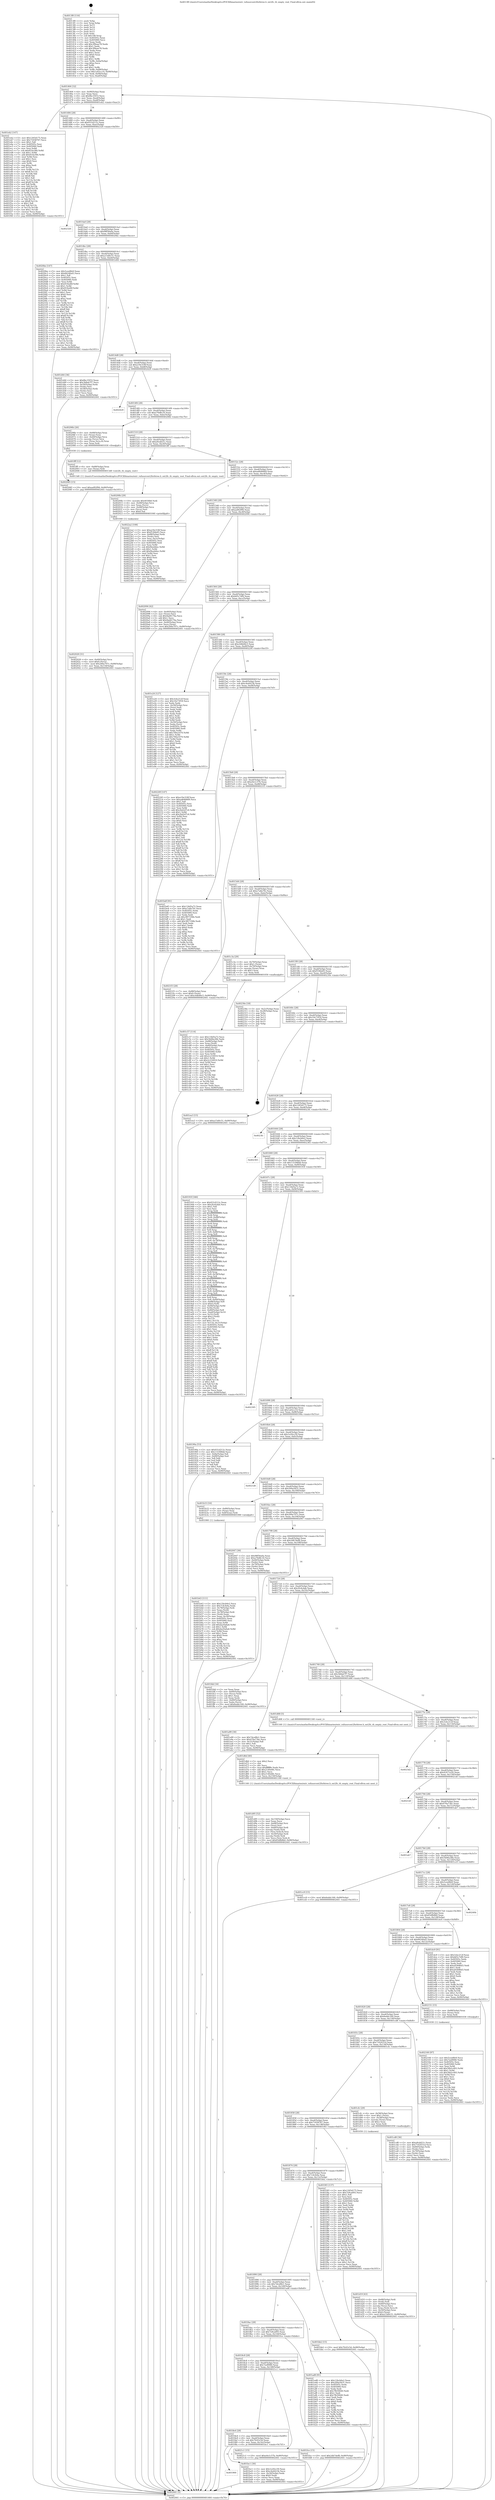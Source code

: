 digraph "0x4013f0" {
  label = "0x4013f0 (/mnt/c/Users/mathe/Desktop/tcc/POCII/binaries/extr_rufussrcext2fsrbtree.h_ext2fs_rb_empty_root_Final-ollvm.out::main(0))"
  labelloc = "t"
  node[shape=record]

  Entry [label="",width=0.3,height=0.3,shape=circle,fillcolor=black,style=filled]
  "0x401464" [label="{
     0x401464 [32]\l
     | [instrs]\l
     &nbsp;&nbsp;0x401464 \<+6\>: mov -0x90(%rbp),%eax\l
     &nbsp;&nbsp;0x40146a \<+2\>: mov %eax,%ecx\l
     &nbsp;&nbsp;0x40146c \<+6\>: sub $0x8bc35f33,%ecx\l
     &nbsp;&nbsp;0x401472 \<+6\>: mov %eax,-0xa4(%rbp)\l
     &nbsp;&nbsp;0x401478 \<+6\>: mov %ecx,-0xa8(%rbp)\l
     &nbsp;&nbsp;0x40147e \<+6\>: je 0000000000401eb2 \<main+0xac2\>\l
  }"]
  "0x401eb2" [label="{
     0x401eb2 [147]\l
     | [instrs]\l
     &nbsp;&nbsp;0x401eb2 \<+5\>: mov $0x1265d175,%eax\l
     &nbsp;&nbsp;0x401eb7 \<+5\>: mov $0x71658767,%ecx\l
     &nbsp;&nbsp;0x401ebc \<+2\>: mov $0x1,%dl\l
     &nbsp;&nbsp;0x401ebe \<+7\>: mov 0x40505c,%esi\l
     &nbsp;&nbsp;0x401ec5 \<+7\>: mov 0x405060,%edi\l
     &nbsp;&nbsp;0x401ecc \<+3\>: mov %esi,%r8d\l
     &nbsp;&nbsp;0x401ecf \<+7\>: sub $0x810a384,%r8d\l
     &nbsp;&nbsp;0x401ed6 \<+4\>: sub $0x1,%r8d\l
     &nbsp;&nbsp;0x401eda \<+7\>: add $0x810a384,%r8d\l
     &nbsp;&nbsp;0x401ee1 \<+4\>: imul %r8d,%esi\l
     &nbsp;&nbsp;0x401ee5 \<+3\>: and $0x1,%esi\l
     &nbsp;&nbsp;0x401ee8 \<+3\>: cmp $0x0,%esi\l
     &nbsp;&nbsp;0x401eeb \<+4\>: sete %r9b\l
     &nbsp;&nbsp;0x401eef \<+3\>: cmp $0xa,%edi\l
     &nbsp;&nbsp;0x401ef2 \<+4\>: setl %r10b\l
     &nbsp;&nbsp;0x401ef6 \<+3\>: mov %r9b,%r11b\l
     &nbsp;&nbsp;0x401ef9 \<+4\>: xor $0xff,%r11b\l
     &nbsp;&nbsp;0x401efd \<+3\>: mov %r10b,%bl\l
     &nbsp;&nbsp;0x401f00 \<+3\>: xor $0xff,%bl\l
     &nbsp;&nbsp;0x401f03 \<+3\>: xor $0x1,%dl\l
     &nbsp;&nbsp;0x401f06 \<+3\>: mov %r11b,%r14b\l
     &nbsp;&nbsp;0x401f09 \<+4\>: and $0xff,%r14b\l
     &nbsp;&nbsp;0x401f0d \<+3\>: and %dl,%r9b\l
     &nbsp;&nbsp;0x401f10 \<+3\>: mov %bl,%r15b\l
     &nbsp;&nbsp;0x401f13 \<+4\>: and $0xff,%r15b\l
     &nbsp;&nbsp;0x401f17 \<+3\>: and %dl,%r10b\l
     &nbsp;&nbsp;0x401f1a \<+3\>: or %r9b,%r14b\l
     &nbsp;&nbsp;0x401f1d \<+3\>: or %r10b,%r15b\l
     &nbsp;&nbsp;0x401f20 \<+3\>: xor %r15b,%r14b\l
     &nbsp;&nbsp;0x401f23 \<+3\>: or %bl,%r11b\l
     &nbsp;&nbsp;0x401f26 \<+4\>: xor $0xff,%r11b\l
     &nbsp;&nbsp;0x401f2a \<+3\>: or $0x1,%dl\l
     &nbsp;&nbsp;0x401f2d \<+3\>: and %dl,%r11b\l
     &nbsp;&nbsp;0x401f30 \<+3\>: or %r11b,%r14b\l
     &nbsp;&nbsp;0x401f33 \<+4\>: test $0x1,%r14b\l
     &nbsp;&nbsp;0x401f37 \<+3\>: cmovne %ecx,%eax\l
     &nbsp;&nbsp;0x401f3a \<+6\>: mov %eax,-0x90(%rbp)\l
     &nbsp;&nbsp;0x401f40 \<+5\>: jmp 0000000000402441 \<main+0x1051\>\l
  }"]
  "0x401484" [label="{
     0x401484 [28]\l
     | [instrs]\l
     &nbsp;&nbsp;0x401484 \<+5\>: jmp 0000000000401489 \<main+0x99\>\l
     &nbsp;&nbsp;0x401489 \<+6\>: mov -0xa4(%rbp),%eax\l
     &nbsp;&nbsp;0x40148f \<+5\>: sub $0x931d212c,%eax\l
     &nbsp;&nbsp;0x401494 \<+6\>: mov %eax,-0xac(%rbp)\l
     &nbsp;&nbsp;0x40149a \<+6\>: je 0000000000402320 \<main+0xf30\>\l
  }"]
  Exit [label="",width=0.3,height=0.3,shape=circle,fillcolor=black,style=filled,peripheries=2]
  "0x402320" [label="{
     0x402320\l
  }", style=dashed]
  "0x4014a0" [label="{
     0x4014a0 [28]\l
     | [instrs]\l
     &nbsp;&nbsp;0x4014a0 \<+5\>: jmp 00000000004014a5 \<main+0xb5\>\l
     &nbsp;&nbsp;0x4014a5 \<+6\>: mov -0xa4(%rbp),%eax\l
     &nbsp;&nbsp;0x4014ab \<+5\>: sub $0x98f56a0a,%eax\l
     &nbsp;&nbsp;0x4014b0 \<+6\>: mov %eax,-0xb0(%rbp)\l
     &nbsp;&nbsp;0x4014b6 \<+6\>: je 00000000004020be \<main+0xcce\>\l
  }"]
  "0x402160" [label="{
     0x402160 [97]\l
     | [instrs]\l
     &nbsp;&nbsp;0x402160 \<+5\>: mov $0x5cee8fe9,%ecx\l
     &nbsp;&nbsp;0x402165 \<+5\>: mov $0x7eef0f46,%edx\l
     &nbsp;&nbsp;0x40216a \<+7\>: mov 0x40505c,%esi\l
     &nbsp;&nbsp;0x402171 \<+8\>: mov 0x405060,%r8d\l
     &nbsp;&nbsp;0x402179 \<+3\>: mov %esi,%r9d\l
     &nbsp;&nbsp;0x40217c \<+7\>: add $0x56b2c493,%r9d\l
     &nbsp;&nbsp;0x402183 \<+4\>: sub $0x1,%r9d\l
     &nbsp;&nbsp;0x402187 \<+7\>: sub $0x56b2c493,%r9d\l
     &nbsp;&nbsp;0x40218e \<+4\>: imul %r9d,%esi\l
     &nbsp;&nbsp;0x402192 \<+3\>: and $0x1,%esi\l
     &nbsp;&nbsp;0x402195 \<+3\>: cmp $0x0,%esi\l
     &nbsp;&nbsp;0x402198 \<+4\>: sete %r10b\l
     &nbsp;&nbsp;0x40219c \<+4\>: cmp $0xa,%r8d\l
     &nbsp;&nbsp;0x4021a0 \<+4\>: setl %r11b\l
     &nbsp;&nbsp;0x4021a4 \<+3\>: mov %r10b,%bl\l
     &nbsp;&nbsp;0x4021a7 \<+3\>: and %r11b,%bl\l
     &nbsp;&nbsp;0x4021aa \<+3\>: xor %r11b,%r10b\l
     &nbsp;&nbsp;0x4021ad \<+3\>: or %r10b,%bl\l
     &nbsp;&nbsp;0x4021b0 \<+3\>: test $0x1,%bl\l
     &nbsp;&nbsp;0x4021b3 \<+3\>: cmovne %edx,%ecx\l
     &nbsp;&nbsp;0x4021b6 \<+6\>: mov %ecx,-0x90(%rbp)\l
     &nbsp;&nbsp;0x4021bc \<+5\>: jmp 0000000000402441 \<main+0x1051\>\l
  }"]
  "0x4020be" [label="{
     0x4020be [147]\l
     | [instrs]\l
     &nbsp;&nbsp;0x4020be \<+5\>: mov $0x5cee8fe9,%eax\l
     &nbsp;&nbsp;0x4020c3 \<+5\>: mov $0x6624fa43,%ecx\l
     &nbsp;&nbsp;0x4020c8 \<+2\>: mov $0x1,%dl\l
     &nbsp;&nbsp;0x4020ca \<+7\>: mov 0x40505c,%esi\l
     &nbsp;&nbsp;0x4020d1 \<+7\>: mov 0x405060,%edi\l
     &nbsp;&nbsp;0x4020d8 \<+3\>: mov %esi,%r8d\l
     &nbsp;&nbsp;0x4020db \<+7\>: add $0x919ed0f,%r8d\l
     &nbsp;&nbsp;0x4020e2 \<+4\>: sub $0x1,%r8d\l
     &nbsp;&nbsp;0x4020e6 \<+7\>: sub $0x919ed0f,%r8d\l
     &nbsp;&nbsp;0x4020ed \<+4\>: imul %r8d,%esi\l
     &nbsp;&nbsp;0x4020f1 \<+3\>: and $0x1,%esi\l
     &nbsp;&nbsp;0x4020f4 \<+3\>: cmp $0x0,%esi\l
     &nbsp;&nbsp;0x4020f7 \<+4\>: sete %r9b\l
     &nbsp;&nbsp;0x4020fb \<+3\>: cmp $0xa,%edi\l
     &nbsp;&nbsp;0x4020fe \<+4\>: setl %r10b\l
     &nbsp;&nbsp;0x402102 \<+3\>: mov %r9b,%r11b\l
     &nbsp;&nbsp;0x402105 \<+4\>: xor $0xff,%r11b\l
     &nbsp;&nbsp;0x402109 \<+3\>: mov %r10b,%bl\l
     &nbsp;&nbsp;0x40210c \<+3\>: xor $0xff,%bl\l
     &nbsp;&nbsp;0x40210f \<+3\>: xor $0x1,%dl\l
     &nbsp;&nbsp;0x402112 \<+3\>: mov %r11b,%r14b\l
     &nbsp;&nbsp;0x402115 \<+4\>: and $0xff,%r14b\l
     &nbsp;&nbsp;0x402119 \<+3\>: and %dl,%r9b\l
     &nbsp;&nbsp;0x40211c \<+3\>: mov %bl,%r15b\l
     &nbsp;&nbsp;0x40211f \<+4\>: and $0xff,%r15b\l
     &nbsp;&nbsp;0x402123 \<+3\>: and %dl,%r10b\l
     &nbsp;&nbsp;0x402126 \<+3\>: or %r9b,%r14b\l
     &nbsp;&nbsp;0x402129 \<+3\>: or %r10b,%r15b\l
     &nbsp;&nbsp;0x40212c \<+3\>: xor %r15b,%r14b\l
     &nbsp;&nbsp;0x40212f \<+3\>: or %bl,%r11b\l
     &nbsp;&nbsp;0x402132 \<+4\>: xor $0xff,%r11b\l
     &nbsp;&nbsp;0x402136 \<+3\>: or $0x1,%dl\l
     &nbsp;&nbsp;0x402139 \<+3\>: and %dl,%r11b\l
     &nbsp;&nbsp;0x40213c \<+3\>: or %r11b,%r14b\l
     &nbsp;&nbsp;0x40213f \<+4\>: test $0x1,%r14b\l
     &nbsp;&nbsp;0x402143 \<+3\>: cmovne %ecx,%eax\l
     &nbsp;&nbsp;0x402146 \<+6\>: mov %eax,-0x90(%rbp)\l
     &nbsp;&nbsp;0x40214c \<+5\>: jmp 0000000000402441 \<main+0x1051\>\l
  }"]
  "0x4014bc" [label="{
     0x4014bc [28]\l
     | [instrs]\l
     &nbsp;&nbsp;0x4014bc \<+5\>: jmp 00000000004014c1 \<main+0xd1\>\l
     &nbsp;&nbsp;0x4014c1 \<+6\>: mov -0xa4(%rbp),%eax\l
     &nbsp;&nbsp;0x4014c7 \<+5\>: sub $0xa15d0c51,%eax\l
     &nbsp;&nbsp;0x4014cc \<+6\>: mov %eax,-0xb4(%rbp)\l
     &nbsp;&nbsp;0x4014d2 \<+6\>: je 0000000000401d44 \<main+0x954\>\l
  }"]
  "0x402085" [label="{
     0x402085 [15]\l
     | [instrs]\l
     &nbsp;&nbsp;0x402085 \<+10\>: movl $0xaef02f94,-0x90(%rbp)\l
     &nbsp;&nbsp;0x40208f \<+5\>: jmp 0000000000402441 \<main+0x1051\>\l
  }"]
  "0x401d44" [label="{
     0x401d44 [36]\l
     | [instrs]\l
     &nbsp;&nbsp;0x401d44 \<+5\>: mov $0x8bc35f33,%eax\l
     &nbsp;&nbsp;0x401d49 \<+5\>: mov $0x3b8ab7f7,%ecx\l
     &nbsp;&nbsp;0x401d4e \<+4\>: mov -0x50(%rbp),%rdx\l
     &nbsp;&nbsp;0x401d52 \<+2\>: mov (%rdx),%esi\l
     &nbsp;&nbsp;0x401d54 \<+4\>: mov -0x58(%rbp),%rdx\l
     &nbsp;&nbsp;0x401d58 \<+2\>: cmp (%rdx),%esi\l
     &nbsp;&nbsp;0x401d5a \<+3\>: cmovl %ecx,%eax\l
     &nbsp;&nbsp;0x401d5d \<+6\>: mov %eax,-0x90(%rbp)\l
     &nbsp;&nbsp;0x401d63 \<+5\>: jmp 0000000000402441 \<main+0x1051\>\l
  }"]
  "0x4014d8" [label="{
     0x4014d8 [28]\l
     | [instrs]\l
     &nbsp;&nbsp;0x4014d8 \<+5\>: jmp 00000000004014dd \<main+0xed\>\l
     &nbsp;&nbsp;0x4014dd \<+6\>: mov -0xa4(%rbp),%eax\l
     &nbsp;&nbsp;0x4014e3 \<+5\>: sub $0xa19e318f,%eax\l
     &nbsp;&nbsp;0x4014e8 \<+6\>: mov %eax,-0xb8(%rbp)\l
     &nbsp;&nbsp;0x4014ee \<+6\>: je 0000000000402429 \<main+0x1039\>\l
  }"]
  "0x402028" [label="{
     0x402028 [31]\l
     | [instrs]\l
     &nbsp;&nbsp;0x402028 \<+4\>: mov -0x40(%rbp),%rcx\l
     &nbsp;&nbsp;0x40202c \<+6\>: movl $0x0,(%rcx)\l
     &nbsp;&nbsp;0x402032 \<+10\>: movl $0x284e707c,-0x90(%rbp)\l
     &nbsp;&nbsp;0x40203c \<+6\>: mov %eax,-0x154(%rbp)\l
     &nbsp;&nbsp;0x402042 \<+5\>: jmp 0000000000402441 \<main+0x1051\>\l
  }"]
  "0x402429" [label="{
     0x402429\l
  }", style=dashed]
  "0x4014f4" [label="{
     0x4014f4 [28]\l
     | [instrs]\l
     &nbsp;&nbsp;0x4014f4 \<+5\>: jmp 00000000004014f9 \<main+0x109\>\l
     &nbsp;&nbsp;0x4014f9 \<+6\>: mov -0xa4(%rbp),%eax\l
     &nbsp;&nbsp;0x4014ff \<+5\>: sub $0xa76d8c16,%eax\l
     &nbsp;&nbsp;0x401504 \<+6\>: mov %eax,-0xbc(%rbp)\l
     &nbsp;&nbsp;0x40150a \<+6\>: je 000000000040206b \<main+0xc7b\>\l
  }"]
  "0x40200b" [label="{
     0x40200b [29]\l
     | [instrs]\l
     &nbsp;&nbsp;0x40200b \<+10\>: movabs $0x4030b6,%rdi\l
     &nbsp;&nbsp;0x402015 \<+4\>: mov -0x48(%rbp),%rcx\l
     &nbsp;&nbsp;0x402019 \<+2\>: mov %eax,(%rcx)\l
     &nbsp;&nbsp;0x40201b \<+4\>: mov -0x48(%rbp),%rcx\l
     &nbsp;&nbsp;0x40201f \<+2\>: mov (%rcx),%esi\l
     &nbsp;&nbsp;0x402021 \<+2\>: mov $0x0,%al\l
     &nbsp;&nbsp;0x402023 \<+5\>: call 0000000000401040 \<printf@plt\>\l
     | [calls]\l
     &nbsp;&nbsp;0x401040 \{1\} (unknown)\l
  }"]
  "0x40206b" [label="{
     0x40206b [26]\l
     | [instrs]\l
     &nbsp;&nbsp;0x40206b \<+4\>: mov -0x68(%rbp),%rax\l
     &nbsp;&nbsp;0x40206f \<+3\>: mov (%rax),%rax\l
     &nbsp;&nbsp;0x402072 \<+4\>: mov -0x40(%rbp),%rcx\l
     &nbsp;&nbsp;0x402076 \<+3\>: movslq (%rcx),%rcx\l
     &nbsp;&nbsp;0x402079 \<+4\>: mov (%rax,%rcx,8),%rax\l
     &nbsp;&nbsp;0x40207d \<+3\>: mov %rax,%rdi\l
     &nbsp;&nbsp;0x402080 \<+5\>: call 0000000000401030 \<free@plt\>\l
     | [calls]\l
     &nbsp;&nbsp;0x401030 \{1\} (unknown)\l
  }"]
  "0x401510" [label="{
     0x401510 [28]\l
     | [instrs]\l
     &nbsp;&nbsp;0x401510 \<+5\>: jmp 0000000000401515 \<main+0x125\>\l
     &nbsp;&nbsp;0x401515 \<+6\>: mov -0xa4(%rbp),%eax\l
     &nbsp;&nbsp;0x40151b \<+5\>: sub $0xa9cdd21c,%eax\l
     &nbsp;&nbsp;0x401520 \<+6\>: mov %eax,-0xc0(%rbp)\l
     &nbsp;&nbsp;0x401526 \<+6\>: je 0000000000401fff \<main+0xc0f\>\l
  }"]
  "0x401d95" [label="{
     0x401d95 [52]\l
     | [instrs]\l
     &nbsp;&nbsp;0x401d95 \<+6\>: mov -0x150(%rbp),%ecx\l
     &nbsp;&nbsp;0x401d9b \<+3\>: imul %eax,%ecx\l
     &nbsp;&nbsp;0x401d9e \<+4\>: mov -0x68(%rbp),%rsi\l
     &nbsp;&nbsp;0x401da2 \<+3\>: mov (%rsi),%rsi\l
     &nbsp;&nbsp;0x401da5 \<+4\>: mov -0x60(%rbp),%rdi\l
     &nbsp;&nbsp;0x401da9 \<+3\>: movslq (%rdi),%rdi\l
     &nbsp;&nbsp;0x401dac \<+4\>: mov (%rsi,%rdi,8),%rsi\l
     &nbsp;&nbsp;0x401db0 \<+4\>: mov -0x50(%rbp),%rdi\l
     &nbsp;&nbsp;0x401db4 \<+3\>: movslq (%rdi),%rdi\l
     &nbsp;&nbsp;0x401db7 \<+3\>: mov %ecx,(%rsi,%rdi,4)\l
     &nbsp;&nbsp;0x401dba \<+10\>: movl $0x65dfb8b0,-0x90(%rbp)\l
     &nbsp;&nbsp;0x401dc4 \<+5\>: jmp 0000000000402441 \<main+0x1051\>\l
  }"]
  "0x401fff" [label="{
     0x401fff [12]\l
     | [instrs]\l
     &nbsp;&nbsp;0x401fff \<+4\>: mov -0x68(%rbp),%rax\l
     &nbsp;&nbsp;0x402003 \<+3\>: mov (%rax),%rdi\l
     &nbsp;&nbsp;0x402006 \<+5\>: call 00000000004013d0 \<ext2fs_rb_empty_root\>\l
     | [calls]\l
     &nbsp;&nbsp;0x4013d0 \{1\} (/mnt/c/Users/mathe/Desktop/tcc/POCII/binaries/extr_rufussrcext2fsrbtree.h_ext2fs_rb_empty_root_Final-ollvm.out::ext2fs_rb_empty_root)\l
  }"]
  "0x40152c" [label="{
     0x40152c [28]\l
     | [instrs]\l
     &nbsp;&nbsp;0x40152c \<+5\>: jmp 0000000000401531 \<main+0x141\>\l
     &nbsp;&nbsp;0x401531 \<+6\>: mov -0xa4(%rbp),%eax\l
     &nbsp;&nbsp;0x401537 \<+5\>: sub $0xad646669,%eax\l
     &nbsp;&nbsp;0x40153c \<+6\>: mov %eax,-0xc4(%rbp)\l
     &nbsp;&nbsp;0x401542 \<+6\>: je 00000000004022a2 \<main+0xeb2\>\l
  }"]
  "0x401d6d" [label="{
     0x401d6d [40]\l
     | [instrs]\l
     &nbsp;&nbsp;0x401d6d \<+5\>: mov $0x2,%ecx\l
     &nbsp;&nbsp;0x401d72 \<+1\>: cltd\l
     &nbsp;&nbsp;0x401d73 \<+2\>: idiv %ecx\l
     &nbsp;&nbsp;0x401d75 \<+6\>: imul $0xfffffffe,%edx,%ecx\l
     &nbsp;&nbsp;0x401d7b \<+6\>: add $0x2140e6fc,%ecx\l
     &nbsp;&nbsp;0x401d81 \<+3\>: add $0x1,%ecx\l
     &nbsp;&nbsp;0x401d84 \<+6\>: sub $0x2140e6fc,%ecx\l
     &nbsp;&nbsp;0x401d8a \<+6\>: mov %ecx,-0x150(%rbp)\l
     &nbsp;&nbsp;0x401d90 \<+5\>: call 0000000000401160 \<next_i\>\l
     | [calls]\l
     &nbsp;&nbsp;0x401160 \{1\} (/mnt/c/Users/mathe/Desktop/tcc/POCII/binaries/extr_rufussrcext2fsrbtree.h_ext2fs_rb_empty_root_Final-ollvm.out::next_i)\l
  }"]
  "0x4022a2" [label="{
     0x4022a2 [108]\l
     | [instrs]\l
     &nbsp;&nbsp;0x4022a2 \<+5\>: mov $0xa19e318f,%eax\l
     &nbsp;&nbsp;0x4022a7 \<+5\>: mov $0xf53fde65,%ecx\l
     &nbsp;&nbsp;0x4022ac \<+7\>: mov -0x88(%rbp),%rdx\l
     &nbsp;&nbsp;0x4022b3 \<+2\>: mov (%rdx),%esi\l
     &nbsp;&nbsp;0x4022b5 \<+3\>: mov %esi,-0x2c(%rbp)\l
     &nbsp;&nbsp;0x4022b8 \<+7\>: mov 0x40505c,%esi\l
     &nbsp;&nbsp;0x4022bf \<+7\>: mov 0x405060,%edi\l
     &nbsp;&nbsp;0x4022c6 \<+3\>: mov %esi,%r8d\l
     &nbsp;&nbsp;0x4022c9 \<+7\>: sub $0xf4eeb6ec,%r8d\l
     &nbsp;&nbsp;0x4022d0 \<+4\>: sub $0x1,%r8d\l
     &nbsp;&nbsp;0x4022d4 \<+7\>: add $0xf4eeb6ec,%r8d\l
     &nbsp;&nbsp;0x4022db \<+4\>: imul %r8d,%esi\l
     &nbsp;&nbsp;0x4022df \<+3\>: and $0x1,%esi\l
     &nbsp;&nbsp;0x4022e2 \<+3\>: cmp $0x0,%esi\l
     &nbsp;&nbsp;0x4022e5 \<+4\>: sete %r9b\l
     &nbsp;&nbsp;0x4022e9 \<+3\>: cmp $0xa,%edi\l
     &nbsp;&nbsp;0x4022ec \<+4\>: setl %r10b\l
     &nbsp;&nbsp;0x4022f0 \<+3\>: mov %r9b,%r11b\l
     &nbsp;&nbsp;0x4022f3 \<+3\>: and %r10b,%r11b\l
     &nbsp;&nbsp;0x4022f6 \<+3\>: xor %r10b,%r9b\l
     &nbsp;&nbsp;0x4022f9 \<+3\>: or %r9b,%r11b\l
     &nbsp;&nbsp;0x4022fc \<+4\>: test $0x1,%r11b\l
     &nbsp;&nbsp;0x402300 \<+3\>: cmovne %ecx,%eax\l
     &nbsp;&nbsp;0x402303 \<+6\>: mov %eax,-0x90(%rbp)\l
     &nbsp;&nbsp;0x402309 \<+5\>: jmp 0000000000402441 \<main+0x1051\>\l
  }"]
  "0x401548" [label="{
     0x401548 [28]\l
     | [instrs]\l
     &nbsp;&nbsp;0x401548 \<+5\>: jmp 000000000040154d \<main+0x15d\>\l
     &nbsp;&nbsp;0x40154d \<+6\>: mov -0xa4(%rbp),%eax\l
     &nbsp;&nbsp;0x401553 \<+5\>: sub $0xaef02f94,%eax\l
     &nbsp;&nbsp;0x401558 \<+6\>: mov %eax,-0xc8(%rbp)\l
     &nbsp;&nbsp;0x40155e \<+6\>: je 0000000000402094 \<main+0xca4\>\l
  }"]
  "0x401d19" [label="{
     0x401d19 [43]\l
     | [instrs]\l
     &nbsp;&nbsp;0x401d19 \<+4\>: mov -0x68(%rbp),%rdi\l
     &nbsp;&nbsp;0x401d1d \<+3\>: mov (%rdi),%rdi\l
     &nbsp;&nbsp;0x401d20 \<+4\>: mov -0x60(%rbp),%rcx\l
     &nbsp;&nbsp;0x401d24 \<+3\>: movslq (%rcx),%rcx\l
     &nbsp;&nbsp;0x401d27 \<+4\>: mov %rax,(%rdi,%rcx,8)\l
     &nbsp;&nbsp;0x401d2b \<+4\>: mov -0x50(%rbp),%rax\l
     &nbsp;&nbsp;0x401d2f \<+6\>: movl $0x0,(%rax)\l
     &nbsp;&nbsp;0x401d35 \<+10\>: movl $0xa15d0c51,-0x90(%rbp)\l
     &nbsp;&nbsp;0x401d3f \<+5\>: jmp 0000000000402441 \<main+0x1051\>\l
  }"]
  "0x402094" [label="{
     0x402094 [42]\l
     | [instrs]\l
     &nbsp;&nbsp;0x402094 \<+4\>: mov -0x40(%rbp),%rax\l
     &nbsp;&nbsp;0x402098 \<+2\>: mov (%rax),%ecx\l
     &nbsp;&nbsp;0x40209a \<+6\>: sub $0x9ad4176a,%ecx\l
     &nbsp;&nbsp;0x4020a0 \<+3\>: add $0x1,%ecx\l
     &nbsp;&nbsp;0x4020a3 \<+6\>: add $0x9ad4176a,%ecx\l
     &nbsp;&nbsp;0x4020a9 \<+4\>: mov -0x40(%rbp),%rax\l
     &nbsp;&nbsp;0x4020ad \<+2\>: mov %ecx,(%rax)\l
     &nbsp;&nbsp;0x4020af \<+10\>: movl $0x284e707c,-0x90(%rbp)\l
     &nbsp;&nbsp;0x4020b9 \<+5\>: jmp 0000000000402441 \<main+0x1051\>\l
  }"]
  "0x401564" [label="{
     0x401564 [28]\l
     | [instrs]\l
     &nbsp;&nbsp;0x401564 \<+5\>: jmp 0000000000401569 \<main+0x179\>\l
     &nbsp;&nbsp;0x401569 \<+6\>: mov -0xa4(%rbp),%eax\l
     &nbsp;&nbsp;0x40156f \<+5\>: sub $0xb65c7df4,%eax\l
     &nbsp;&nbsp;0x401574 \<+6\>: mov %eax,-0xcc(%rbp)\l
     &nbsp;&nbsp;0x40157a \<+6\>: je 0000000000401e24 \<main+0xa34\>\l
  }"]
  "0x401c57" [label="{
     0x401c57 [114]\l
     | [instrs]\l
     &nbsp;&nbsp;0x401c57 \<+5\>: mov $0x134d5a72,%ecx\l
     &nbsp;&nbsp;0x401c5c \<+5\>: mov $0x5b06a36b,%edx\l
     &nbsp;&nbsp;0x401c61 \<+4\>: mov -0x68(%rbp),%rdi\l
     &nbsp;&nbsp;0x401c65 \<+3\>: mov %rax,(%rdi)\l
     &nbsp;&nbsp;0x401c68 \<+4\>: mov -0x60(%rbp),%rax\l
     &nbsp;&nbsp;0x401c6c \<+6\>: movl $0x0,(%rax)\l
     &nbsp;&nbsp;0x401c72 \<+7\>: mov 0x40505c,%esi\l
     &nbsp;&nbsp;0x401c79 \<+8\>: mov 0x405060,%r8d\l
     &nbsp;&nbsp;0x401c81 \<+3\>: mov %esi,%r9d\l
     &nbsp;&nbsp;0x401c84 \<+7\>: add $0x2c216910,%r9d\l
     &nbsp;&nbsp;0x401c8b \<+4\>: sub $0x1,%r9d\l
     &nbsp;&nbsp;0x401c8f \<+7\>: sub $0x2c216910,%r9d\l
     &nbsp;&nbsp;0x401c96 \<+4\>: imul %r9d,%esi\l
     &nbsp;&nbsp;0x401c9a \<+3\>: and $0x1,%esi\l
     &nbsp;&nbsp;0x401c9d \<+3\>: cmp $0x0,%esi\l
     &nbsp;&nbsp;0x401ca0 \<+4\>: sete %r10b\l
     &nbsp;&nbsp;0x401ca4 \<+4\>: cmp $0xa,%r8d\l
     &nbsp;&nbsp;0x401ca8 \<+4\>: setl %r11b\l
     &nbsp;&nbsp;0x401cac \<+3\>: mov %r10b,%bl\l
     &nbsp;&nbsp;0x401caf \<+3\>: and %r11b,%bl\l
     &nbsp;&nbsp;0x401cb2 \<+3\>: xor %r11b,%r10b\l
     &nbsp;&nbsp;0x401cb5 \<+3\>: or %r10b,%bl\l
     &nbsp;&nbsp;0x401cb8 \<+3\>: test $0x1,%bl\l
     &nbsp;&nbsp;0x401cbb \<+3\>: cmovne %edx,%ecx\l
     &nbsp;&nbsp;0x401cbe \<+6\>: mov %ecx,-0x90(%rbp)\l
     &nbsp;&nbsp;0x401cc4 \<+5\>: jmp 0000000000402441 \<main+0x1051\>\l
  }"]
  "0x401e24" [label="{
     0x401e24 [127]\l
     | [instrs]\l
     &nbsp;&nbsp;0x401e24 \<+5\>: mov $0x3cbc212f,%eax\l
     &nbsp;&nbsp;0x401e29 \<+5\>: mov $0x10e73f18,%ecx\l
     &nbsp;&nbsp;0x401e2e \<+2\>: xor %edx,%edx\l
     &nbsp;&nbsp;0x401e30 \<+4\>: mov -0x50(%rbp),%rsi\l
     &nbsp;&nbsp;0x401e34 \<+2\>: mov (%rsi),%edi\l
     &nbsp;&nbsp;0x401e36 \<+3\>: mov %edx,%r8d\l
     &nbsp;&nbsp;0x401e39 \<+3\>: sub %edi,%r8d\l
     &nbsp;&nbsp;0x401e3c \<+2\>: mov %edx,%edi\l
     &nbsp;&nbsp;0x401e3e \<+3\>: sub $0x1,%edi\l
     &nbsp;&nbsp;0x401e41 \<+3\>: add %edi,%r8d\l
     &nbsp;&nbsp;0x401e44 \<+3\>: sub %r8d,%edx\l
     &nbsp;&nbsp;0x401e47 \<+4\>: mov -0x50(%rbp),%rsi\l
     &nbsp;&nbsp;0x401e4b \<+2\>: mov %edx,(%rsi)\l
     &nbsp;&nbsp;0x401e4d \<+7\>: mov 0x40505c,%edx\l
     &nbsp;&nbsp;0x401e54 \<+7\>: mov 0x405060,%edi\l
     &nbsp;&nbsp;0x401e5b \<+3\>: mov %edx,%r8d\l
     &nbsp;&nbsp;0x401e5e \<+7\>: add $0x700a1070,%r8d\l
     &nbsp;&nbsp;0x401e65 \<+4\>: sub $0x1,%r8d\l
     &nbsp;&nbsp;0x401e69 \<+7\>: sub $0x700a1070,%r8d\l
     &nbsp;&nbsp;0x401e70 \<+4\>: imul %r8d,%edx\l
     &nbsp;&nbsp;0x401e74 \<+3\>: and $0x1,%edx\l
     &nbsp;&nbsp;0x401e77 \<+3\>: cmp $0x0,%edx\l
     &nbsp;&nbsp;0x401e7a \<+4\>: sete %r9b\l
     &nbsp;&nbsp;0x401e7e \<+3\>: cmp $0xa,%edi\l
     &nbsp;&nbsp;0x401e81 \<+4\>: setl %r10b\l
     &nbsp;&nbsp;0x401e85 \<+3\>: mov %r9b,%r11b\l
     &nbsp;&nbsp;0x401e88 \<+3\>: and %r10b,%r11b\l
     &nbsp;&nbsp;0x401e8b \<+3\>: xor %r10b,%r9b\l
     &nbsp;&nbsp;0x401e8e \<+3\>: or %r9b,%r11b\l
     &nbsp;&nbsp;0x401e91 \<+4\>: test $0x1,%r11b\l
     &nbsp;&nbsp;0x401e95 \<+3\>: cmovne %ecx,%eax\l
     &nbsp;&nbsp;0x401e98 \<+6\>: mov %eax,-0x90(%rbp)\l
     &nbsp;&nbsp;0x401e9e \<+5\>: jmp 0000000000402441 \<main+0x1051\>\l
  }"]
  "0x401580" [label="{
     0x401580 [28]\l
     | [instrs]\l
     &nbsp;&nbsp;0x401580 \<+5\>: jmp 0000000000401585 \<main+0x195\>\l
     &nbsp;&nbsp;0x401585 \<+6\>: mov -0xa4(%rbp),%eax\l
     &nbsp;&nbsp;0x40158b \<+5\>: sub $0xc0db46c5,%eax\l
     &nbsp;&nbsp;0x401590 \<+6\>: mov %eax,-0xd0(%rbp)\l
     &nbsp;&nbsp;0x401596 \<+6\>: je 000000000040220f \<main+0xe1f\>\l
  }"]
  "0x401900" [label="{
     0x401900\l
  }", style=dashed]
  "0x40220f" [label="{
     0x40220f [147]\l
     | [instrs]\l
     &nbsp;&nbsp;0x40220f \<+5\>: mov $0xa19e318f,%eax\l
     &nbsp;&nbsp;0x402214 \<+5\>: mov $0xad646669,%ecx\l
     &nbsp;&nbsp;0x402219 \<+2\>: mov $0x1,%dl\l
     &nbsp;&nbsp;0x40221b \<+7\>: mov 0x40505c,%esi\l
     &nbsp;&nbsp;0x402222 \<+7\>: mov 0x405060,%edi\l
     &nbsp;&nbsp;0x402229 \<+3\>: mov %esi,%r8d\l
     &nbsp;&nbsp;0x40222c \<+7\>: add $0x2bd2d7c6,%r8d\l
     &nbsp;&nbsp;0x402233 \<+4\>: sub $0x1,%r8d\l
     &nbsp;&nbsp;0x402237 \<+7\>: sub $0x2bd2d7c6,%r8d\l
     &nbsp;&nbsp;0x40223e \<+4\>: imul %r8d,%esi\l
     &nbsp;&nbsp;0x402242 \<+3\>: and $0x1,%esi\l
     &nbsp;&nbsp;0x402245 \<+3\>: cmp $0x0,%esi\l
     &nbsp;&nbsp;0x402248 \<+4\>: sete %r9b\l
     &nbsp;&nbsp;0x40224c \<+3\>: cmp $0xa,%edi\l
     &nbsp;&nbsp;0x40224f \<+4\>: setl %r10b\l
     &nbsp;&nbsp;0x402253 \<+3\>: mov %r9b,%r11b\l
     &nbsp;&nbsp;0x402256 \<+4\>: xor $0xff,%r11b\l
     &nbsp;&nbsp;0x40225a \<+3\>: mov %r10b,%bl\l
     &nbsp;&nbsp;0x40225d \<+3\>: xor $0xff,%bl\l
     &nbsp;&nbsp;0x402260 \<+3\>: xor $0x1,%dl\l
     &nbsp;&nbsp;0x402263 \<+3\>: mov %r11b,%r14b\l
     &nbsp;&nbsp;0x402266 \<+4\>: and $0xff,%r14b\l
     &nbsp;&nbsp;0x40226a \<+3\>: and %dl,%r9b\l
     &nbsp;&nbsp;0x40226d \<+3\>: mov %bl,%r15b\l
     &nbsp;&nbsp;0x402270 \<+4\>: and $0xff,%r15b\l
     &nbsp;&nbsp;0x402274 \<+3\>: and %dl,%r10b\l
     &nbsp;&nbsp;0x402277 \<+3\>: or %r9b,%r14b\l
     &nbsp;&nbsp;0x40227a \<+3\>: or %r10b,%r15b\l
     &nbsp;&nbsp;0x40227d \<+3\>: xor %r15b,%r14b\l
     &nbsp;&nbsp;0x402280 \<+3\>: or %bl,%r11b\l
     &nbsp;&nbsp;0x402283 \<+4\>: xor $0xff,%r11b\l
     &nbsp;&nbsp;0x402287 \<+3\>: or $0x1,%dl\l
     &nbsp;&nbsp;0x40228a \<+3\>: and %dl,%r11b\l
     &nbsp;&nbsp;0x40228d \<+3\>: or %r11b,%r14b\l
     &nbsp;&nbsp;0x402290 \<+4\>: test $0x1,%r14b\l
     &nbsp;&nbsp;0x402294 \<+3\>: cmovne %ecx,%eax\l
     &nbsp;&nbsp;0x402297 \<+6\>: mov %eax,-0x90(%rbp)\l
     &nbsp;&nbsp;0x40229d \<+5\>: jmp 0000000000402441 \<main+0x1051\>\l
  }"]
  "0x40159c" [label="{
     0x40159c [28]\l
     | [instrs]\l
     &nbsp;&nbsp;0x40159c \<+5\>: jmp 00000000004015a1 \<main+0x1b1\>\l
     &nbsp;&nbsp;0x4015a1 \<+6\>: mov -0xa4(%rbp),%eax\l
     &nbsp;&nbsp;0x4015a7 \<+5\>: sub $0xc4a4423b,%eax\l
     &nbsp;&nbsp;0x4015ac \<+6\>: mov %eax,-0xd4(%rbp)\l
     &nbsp;&nbsp;0x4015b2 \<+6\>: je 0000000000401bdf \<main+0x7ef\>\l
  }"]
  "0x401bc1" [label="{
     0x401bc1 [30]\l
     | [instrs]\l
     &nbsp;&nbsp;0x401bc1 \<+5\>: mov $0x1e20cc59,%eax\l
     &nbsp;&nbsp;0x401bc6 \<+5\>: mov $0xc4a4423b,%ecx\l
     &nbsp;&nbsp;0x401bcb \<+3\>: mov -0x30(%rbp),%edx\l
     &nbsp;&nbsp;0x401bce \<+3\>: cmp $0x0,%edx\l
     &nbsp;&nbsp;0x401bd1 \<+3\>: cmove %ecx,%eax\l
     &nbsp;&nbsp;0x401bd4 \<+6\>: mov %eax,-0x90(%rbp)\l
     &nbsp;&nbsp;0x401bda \<+5\>: jmp 0000000000402441 \<main+0x1051\>\l
  }"]
  "0x401bdf" [label="{
     0x401bdf [91]\l
     | [instrs]\l
     &nbsp;&nbsp;0x401bdf \<+5\>: mov $0x134d5a72,%eax\l
     &nbsp;&nbsp;0x401be4 \<+5\>: mov $0xe7a8a70c,%ecx\l
     &nbsp;&nbsp;0x401be9 \<+7\>: mov 0x40505c,%edx\l
     &nbsp;&nbsp;0x401bf0 \<+7\>: mov 0x405060,%esi\l
     &nbsp;&nbsp;0x401bf7 \<+2\>: mov %edx,%edi\l
     &nbsp;&nbsp;0x401bf9 \<+6\>: sub $0x3f07194b,%edi\l
     &nbsp;&nbsp;0x401bff \<+3\>: sub $0x1,%edi\l
     &nbsp;&nbsp;0x401c02 \<+6\>: add $0x3f07194b,%edi\l
     &nbsp;&nbsp;0x401c08 \<+3\>: imul %edi,%edx\l
     &nbsp;&nbsp;0x401c0b \<+3\>: and $0x1,%edx\l
     &nbsp;&nbsp;0x401c0e \<+3\>: cmp $0x0,%edx\l
     &nbsp;&nbsp;0x401c11 \<+4\>: sete %r8b\l
     &nbsp;&nbsp;0x401c15 \<+3\>: cmp $0xa,%esi\l
     &nbsp;&nbsp;0x401c18 \<+4\>: setl %r9b\l
     &nbsp;&nbsp;0x401c1c \<+3\>: mov %r8b,%r10b\l
     &nbsp;&nbsp;0x401c1f \<+3\>: and %r9b,%r10b\l
     &nbsp;&nbsp;0x401c22 \<+3\>: xor %r9b,%r8b\l
     &nbsp;&nbsp;0x401c25 \<+3\>: or %r8b,%r10b\l
     &nbsp;&nbsp;0x401c28 \<+4\>: test $0x1,%r10b\l
     &nbsp;&nbsp;0x401c2c \<+3\>: cmovne %ecx,%eax\l
     &nbsp;&nbsp;0x401c2f \<+6\>: mov %eax,-0x90(%rbp)\l
     &nbsp;&nbsp;0x401c35 \<+5\>: jmp 0000000000402441 \<main+0x1051\>\l
  }"]
  "0x4015b8" [label="{
     0x4015b8 [28]\l
     | [instrs]\l
     &nbsp;&nbsp;0x4015b8 \<+5\>: jmp 00000000004015bd \<main+0x1cd\>\l
     &nbsp;&nbsp;0x4015bd \<+6\>: mov -0xa4(%rbp),%eax\l
     &nbsp;&nbsp;0x4015c3 \<+5\>: sub $0xe0e1c57b,%eax\l
     &nbsp;&nbsp;0x4015c8 \<+6\>: mov %eax,-0xd8(%rbp)\l
     &nbsp;&nbsp;0x4015ce \<+6\>: je 00000000004021f3 \<main+0xe03\>\l
  }"]
  "0x4018e4" [label="{
     0x4018e4 [28]\l
     | [instrs]\l
     &nbsp;&nbsp;0x4018e4 \<+5\>: jmp 00000000004018e9 \<main+0x4f9\>\l
     &nbsp;&nbsp;0x4018e9 \<+6\>: mov -0xa4(%rbp),%eax\l
     &nbsp;&nbsp;0x4018ef \<+5\>: sub $0x7fc63c5d,%eax\l
     &nbsp;&nbsp;0x4018f4 \<+6\>: mov %eax,-0x14c(%rbp)\l
     &nbsp;&nbsp;0x4018fa \<+6\>: je 0000000000401bc1 \<main+0x7d1\>\l
  }"]
  "0x4021f3" [label="{
     0x4021f3 [28]\l
     | [instrs]\l
     &nbsp;&nbsp;0x4021f3 \<+7\>: mov -0x88(%rbp),%rax\l
     &nbsp;&nbsp;0x4021fa \<+6\>: movl $0x0,(%rax)\l
     &nbsp;&nbsp;0x402200 \<+10\>: movl $0xc0db46c5,-0x90(%rbp)\l
     &nbsp;&nbsp;0x40220a \<+5\>: jmp 0000000000402441 \<main+0x1051\>\l
  }"]
  "0x4015d4" [label="{
     0x4015d4 [28]\l
     | [instrs]\l
     &nbsp;&nbsp;0x4015d4 \<+5\>: jmp 00000000004015d9 \<main+0x1e9\>\l
     &nbsp;&nbsp;0x4015d9 \<+6\>: mov -0xa4(%rbp),%eax\l
     &nbsp;&nbsp;0x4015df \<+5\>: sub $0xe7a8a70c,%eax\l
     &nbsp;&nbsp;0x4015e4 \<+6\>: mov %eax,-0xdc(%rbp)\l
     &nbsp;&nbsp;0x4015ea \<+6\>: je 0000000000401c3a \<main+0x84a\>\l
  }"]
  "0x4021c1" [label="{
     0x4021c1 [15]\l
     | [instrs]\l
     &nbsp;&nbsp;0x4021c1 \<+10\>: movl $0xe0e1c57b,-0x90(%rbp)\l
     &nbsp;&nbsp;0x4021cb \<+5\>: jmp 0000000000402441 \<main+0x1051\>\l
  }"]
  "0x401c3a" [label="{
     0x401c3a [29]\l
     | [instrs]\l
     &nbsp;&nbsp;0x401c3a \<+4\>: mov -0x70(%rbp),%rax\l
     &nbsp;&nbsp;0x401c3e \<+6\>: movl $0x1,(%rax)\l
     &nbsp;&nbsp;0x401c44 \<+4\>: mov -0x70(%rbp),%rax\l
     &nbsp;&nbsp;0x401c48 \<+3\>: movslq (%rax),%rax\l
     &nbsp;&nbsp;0x401c4b \<+4\>: shl $0x3,%rax\l
     &nbsp;&nbsp;0x401c4f \<+3\>: mov %rax,%rdi\l
     &nbsp;&nbsp;0x401c52 \<+5\>: call 0000000000401050 \<malloc@plt\>\l
     | [calls]\l
     &nbsp;&nbsp;0x401050 \{1\} (unknown)\l
  }"]
  "0x4015f0" [label="{
     0x4015f0 [28]\l
     | [instrs]\l
     &nbsp;&nbsp;0x4015f0 \<+5\>: jmp 00000000004015f5 \<main+0x205\>\l
     &nbsp;&nbsp;0x4015f5 \<+6\>: mov -0xa4(%rbp),%eax\l
     &nbsp;&nbsp;0x4015fb \<+5\>: sub $0xf53fde65,%eax\l
     &nbsp;&nbsp;0x401600 \<+6\>: mov %eax,-0xe0(%rbp)\l
     &nbsp;&nbsp;0x401606 \<+6\>: je 000000000040230e \<main+0xf1e\>\l
  }"]
  "0x4018c8" [label="{
     0x4018c8 [28]\l
     | [instrs]\l
     &nbsp;&nbsp;0x4018c8 \<+5\>: jmp 00000000004018cd \<main+0x4dd\>\l
     &nbsp;&nbsp;0x4018cd \<+6\>: mov -0xa4(%rbp),%eax\l
     &nbsp;&nbsp;0x4018d3 \<+5\>: sub $0x7eef0f46,%eax\l
     &nbsp;&nbsp;0x4018d8 \<+6\>: mov %eax,-0x148(%rbp)\l
     &nbsp;&nbsp;0x4018de \<+6\>: je 00000000004021c1 \<main+0xdd1\>\l
  }"]
  "0x40230e" [label="{
     0x40230e [18]\l
     | [instrs]\l
     &nbsp;&nbsp;0x40230e \<+3\>: mov -0x2c(%rbp),%eax\l
     &nbsp;&nbsp;0x402311 \<+4\>: lea -0x28(%rbp),%rsp\l
     &nbsp;&nbsp;0x402315 \<+1\>: pop %rbx\l
     &nbsp;&nbsp;0x402316 \<+2\>: pop %r12\l
     &nbsp;&nbsp;0x402318 \<+2\>: pop %r13\l
     &nbsp;&nbsp;0x40231a \<+2\>: pop %r14\l
     &nbsp;&nbsp;0x40231c \<+2\>: pop %r15\l
     &nbsp;&nbsp;0x40231e \<+1\>: pop %rbp\l
     &nbsp;&nbsp;0x40231f \<+1\>: ret\l
  }"]
  "0x40160c" [label="{
     0x40160c [28]\l
     | [instrs]\l
     &nbsp;&nbsp;0x40160c \<+5\>: jmp 0000000000401611 \<main+0x221\>\l
     &nbsp;&nbsp;0x401611 \<+6\>: mov -0xa4(%rbp),%eax\l
     &nbsp;&nbsp;0x401617 \<+5\>: sub $0x10e73f18,%eax\l
     &nbsp;&nbsp;0x40161c \<+6\>: mov %eax,-0xe4(%rbp)\l
     &nbsp;&nbsp;0x401622 \<+6\>: je 0000000000401ea3 \<main+0xab3\>\l
  }"]
  "0x401fce" [label="{
     0x401fce [15]\l
     | [instrs]\l
     &nbsp;&nbsp;0x401fce \<+10\>: movl $0x2db7def8,-0x90(%rbp)\l
     &nbsp;&nbsp;0x401fd8 \<+5\>: jmp 0000000000402441 \<main+0x1051\>\l
  }"]
  "0x401ea3" [label="{
     0x401ea3 [15]\l
     | [instrs]\l
     &nbsp;&nbsp;0x401ea3 \<+10\>: movl $0xa15d0c51,-0x90(%rbp)\l
     &nbsp;&nbsp;0x401ead \<+5\>: jmp 0000000000402441 \<main+0x1051\>\l
  }"]
  "0x401628" [label="{
     0x401628 [28]\l
     | [instrs]\l
     &nbsp;&nbsp;0x401628 \<+5\>: jmp 000000000040162d \<main+0x23d\>\l
     &nbsp;&nbsp;0x40162d \<+6\>: mov -0xa4(%rbp),%eax\l
     &nbsp;&nbsp;0x401633 \<+5\>: sub $0x1265d175,%eax\l
     &nbsp;&nbsp;0x401638 \<+6\>: mov %eax,-0xe8(%rbp)\l
     &nbsp;&nbsp;0x40163e \<+6\>: je 00000000004023fc \<main+0x100c\>\l
  }"]
  "0x401b43" [label="{
     0x401b43 [111]\l
     | [instrs]\l
     &nbsp;&nbsp;0x401b43 \<+5\>: mov $0x12bcb0e2,%ecx\l
     &nbsp;&nbsp;0x401b48 \<+5\>: mov $0x7c4cfe6a,%edx\l
     &nbsp;&nbsp;0x401b4d \<+4\>: mov -0x78(%rbp),%rdi\l
     &nbsp;&nbsp;0x401b51 \<+2\>: mov %eax,(%rdi)\l
     &nbsp;&nbsp;0x401b53 \<+4\>: mov -0x78(%rbp),%rdi\l
     &nbsp;&nbsp;0x401b57 \<+2\>: mov (%rdi),%eax\l
     &nbsp;&nbsp;0x401b59 \<+3\>: mov %eax,-0x30(%rbp)\l
     &nbsp;&nbsp;0x401b5c \<+7\>: mov 0x40505c,%eax\l
     &nbsp;&nbsp;0x401b63 \<+7\>: mov 0x405060,%esi\l
     &nbsp;&nbsp;0x401b6a \<+3\>: mov %eax,%r8d\l
     &nbsp;&nbsp;0x401b6d \<+7\>: add $0xda20a6a6,%r8d\l
     &nbsp;&nbsp;0x401b74 \<+4\>: sub $0x1,%r8d\l
     &nbsp;&nbsp;0x401b78 \<+7\>: sub $0xda20a6a6,%r8d\l
     &nbsp;&nbsp;0x401b7f \<+4\>: imul %r8d,%eax\l
     &nbsp;&nbsp;0x401b83 \<+3\>: and $0x1,%eax\l
     &nbsp;&nbsp;0x401b86 \<+3\>: cmp $0x0,%eax\l
     &nbsp;&nbsp;0x401b89 \<+4\>: sete %r9b\l
     &nbsp;&nbsp;0x401b8d \<+3\>: cmp $0xa,%esi\l
     &nbsp;&nbsp;0x401b90 \<+4\>: setl %r10b\l
     &nbsp;&nbsp;0x401b94 \<+3\>: mov %r9b,%r11b\l
     &nbsp;&nbsp;0x401b97 \<+3\>: and %r10b,%r11b\l
     &nbsp;&nbsp;0x401b9a \<+3\>: xor %r10b,%r9b\l
     &nbsp;&nbsp;0x401b9d \<+3\>: or %r9b,%r11b\l
     &nbsp;&nbsp;0x401ba0 \<+4\>: test $0x1,%r11b\l
     &nbsp;&nbsp;0x401ba4 \<+3\>: cmovne %edx,%ecx\l
     &nbsp;&nbsp;0x401ba7 \<+6\>: mov %ecx,-0x90(%rbp)\l
     &nbsp;&nbsp;0x401bad \<+5\>: jmp 0000000000402441 \<main+0x1051\>\l
  }"]
  "0x4023fc" [label="{
     0x4023fc\l
  }", style=dashed]
  "0x401644" [label="{
     0x401644 [28]\l
     | [instrs]\l
     &nbsp;&nbsp;0x401644 \<+5\>: jmp 0000000000401649 \<main+0x259\>\l
     &nbsp;&nbsp;0x401649 \<+6\>: mov -0xa4(%rbp),%eax\l
     &nbsp;&nbsp;0x40164f \<+5\>: sub $0x12bcb0e2,%eax\l
     &nbsp;&nbsp;0x401654 \<+6\>: mov %eax,-0xec(%rbp)\l
     &nbsp;&nbsp;0x40165a \<+6\>: je 0000000000402365 \<main+0xf75\>\l
  }"]
  "0x4018ac" [label="{
     0x4018ac [28]\l
     | [instrs]\l
     &nbsp;&nbsp;0x4018ac \<+5\>: jmp 00000000004018b1 \<main+0x4c1\>\l
     &nbsp;&nbsp;0x4018b1 \<+6\>: mov -0xa4(%rbp),%eax\l
     &nbsp;&nbsp;0x4018b7 \<+5\>: sub $0x7e9ca093,%eax\l
     &nbsp;&nbsp;0x4018bc \<+6\>: mov %eax,-0x144(%rbp)\l
     &nbsp;&nbsp;0x4018c2 \<+6\>: je 0000000000401fce \<main+0xbde\>\l
  }"]
  "0x402365" [label="{
     0x402365\l
  }", style=dashed]
  "0x401660" [label="{
     0x401660 [28]\l
     | [instrs]\l
     &nbsp;&nbsp;0x401660 \<+5\>: jmp 0000000000401665 \<main+0x275\>\l
     &nbsp;&nbsp;0x401665 \<+6\>: mov -0xa4(%rbp),%eax\l
     &nbsp;&nbsp;0x40166b \<+5\>: sub $0x133368dd,%eax\l
     &nbsp;&nbsp;0x401670 \<+6\>: mov %eax,-0xf0(%rbp)\l
     &nbsp;&nbsp;0x401676 \<+6\>: je 000000000040193f \<main+0x54f\>\l
  }"]
  "0x401ad8" [label="{
     0x401ad8 [91]\l
     | [instrs]\l
     &nbsp;&nbsp;0x401ad8 \<+5\>: mov $0x12bcb0e2,%eax\l
     &nbsp;&nbsp;0x401add \<+5\>: mov $0x264a5631,%ecx\l
     &nbsp;&nbsp;0x401ae2 \<+7\>: mov 0x40505c,%edx\l
     &nbsp;&nbsp;0x401ae9 \<+7\>: mov 0x405060,%esi\l
     &nbsp;&nbsp;0x401af0 \<+2\>: mov %edx,%edi\l
     &nbsp;&nbsp;0x401af2 \<+6\>: add $0x7fb59440,%edi\l
     &nbsp;&nbsp;0x401af8 \<+3\>: sub $0x1,%edi\l
     &nbsp;&nbsp;0x401afb \<+6\>: sub $0x7fb59440,%edi\l
     &nbsp;&nbsp;0x401b01 \<+3\>: imul %edi,%edx\l
     &nbsp;&nbsp;0x401b04 \<+3\>: and $0x1,%edx\l
     &nbsp;&nbsp;0x401b07 \<+3\>: cmp $0x0,%edx\l
     &nbsp;&nbsp;0x401b0a \<+4\>: sete %r8b\l
     &nbsp;&nbsp;0x401b0e \<+3\>: cmp $0xa,%esi\l
     &nbsp;&nbsp;0x401b11 \<+4\>: setl %r9b\l
     &nbsp;&nbsp;0x401b15 \<+3\>: mov %r8b,%r10b\l
     &nbsp;&nbsp;0x401b18 \<+3\>: and %r9b,%r10b\l
     &nbsp;&nbsp;0x401b1b \<+3\>: xor %r9b,%r8b\l
     &nbsp;&nbsp;0x401b1e \<+3\>: or %r8b,%r10b\l
     &nbsp;&nbsp;0x401b21 \<+4\>: test $0x1,%r10b\l
     &nbsp;&nbsp;0x401b25 \<+3\>: cmovne %ecx,%eax\l
     &nbsp;&nbsp;0x401b28 \<+6\>: mov %eax,-0x90(%rbp)\l
     &nbsp;&nbsp;0x401b2e \<+5\>: jmp 0000000000402441 \<main+0x1051\>\l
  }"]
  "0x40193f" [label="{
     0x40193f [346]\l
     | [instrs]\l
     &nbsp;&nbsp;0x40193f \<+5\>: mov $0x931d212c,%eax\l
     &nbsp;&nbsp;0x401944 \<+5\>: mov $0x2fcdcdab,%ecx\l
     &nbsp;&nbsp;0x401949 \<+2\>: mov $0x1,%dl\l
     &nbsp;&nbsp;0x40194b \<+2\>: xor %esi,%esi\l
     &nbsp;&nbsp;0x40194d \<+3\>: mov %rsp,%rdi\l
     &nbsp;&nbsp;0x401950 \<+4\>: add $0xfffffffffffffff0,%rdi\l
     &nbsp;&nbsp;0x401954 \<+3\>: mov %rdi,%rsp\l
     &nbsp;&nbsp;0x401957 \<+7\>: mov %rdi,-0x88(%rbp)\l
     &nbsp;&nbsp;0x40195e \<+3\>: mov %rsp,%rdi\l
     &nbsp;&nbsp;0x401961 \<+4\>: add $0xfffffffffffffff0,%rdi\l
     &nbsp;&nbsp;0x401965 \<+3\>: mov %rdi,%rsp\l
     &nbsp;&nbsp;0x401968 \<+3\>: mov %rsp,%r8\l
     &nbsp;&nbsp;0x40196b \<+4\>: add $0xfffffffffffffff0,%r8\l
     &nbsp;&nbsp;0x40196f \<+3\>: mov %r8,%rsp\l
     &nbsp;&nbsp;0x401972 \<+4\>: mov %r8,-0x80(%rbp)\l
     &nbsp;&nbsp;0x401976 \<+3\>: mov %rsp,%r8\l
     &nbsp;&nbsp;0x401979 \<+4\>: add $0xfffffffffffffff0,%r8\l
     &nbsp;&nbsp;0x40197d \<+3\>: mov %r8,%rsp\l
     &nbsp;&nbsp;0x401980 \<+4\>: mov %r8,-0x78(%rbp)\l
     &nbsp;&nbsp;0x401984 \<+3\>: mov %rsp,%r8\l
     &nbsp;&nbsp;0x401987 \<+4\>: add $0xfffffffffffffff0,%r8\l
     &nbsp;&nbsp;0x40198b \<+3\>: mov %r8,%rsp\l
     &nbsp;&nbsp;0x40198e \<+4\>: mov %r8,-0x70(%rbp)\l
     &nbsp;&nbsp;0x401992 \<+3\>: mov %rsp,%r8\l
     &nbsp;&nbsp;0x401995 \<+4\>: add $0xfffffffffffffff0,%r8\l
     &nbsp;&nbsp;0x401999 \<+3\>: mov %r8,%rsp\l
     &nbsp;&nbsp;0x40199c \<+4\>: mov %r8,-0x68(%rbp)\l
     &nbsp;&nbsp;0x4019a0 \<+3\>: mov %rsp,%r8\l
     &nbsp;&nbsp;0x4019a3 \<+4\>: add $0xfffffffffffffff0,%r8\l
     &nbsp;&nbsp;0x4019a7 \<+3\>: mov %r8,%rsp\l
     &nbsp;&nbsp;0x4019aa \<+4\>: mov %r8,-0x60(%rbp)\l
     &nbsp;&nbsp;0x4019ae \<+3\>: mov %rsp,%r8\l
     &nbsp;&nbsp;0x4019b1 \<+4\>: add $0xfffffffffffffff0,%r8\l
     &nbsp;&nbsp;0x4019b5 \<+3\>: mov %r8,%rsp\l
     &nbsp;&nbsp;0x4019b8 \<+4\>: mov %r8,-0x58(%rbp)\l
     &nbsp;&nbsp;0x4019bc \<+3\>: mov %rsp,%r8\l
     &nbsp;&nbsp;0x4019bf \<+4\>: add $0xfffffffffffffff0,%r8\l
     &nbsp;&nbsp;0x4019c3 \<+3\>: mov %r8,%rsp\l
     &nbsp;&nbsp;0x4019c6 \<+4\>: mov %r8,-0x50(%rbp)\l
     &nbsp;&nbsp;0x4019ca \<+3\>: mov %rsp,%r8\l
     &nbsp;&nbsp;0x4019cd \<+4\>: add $0xfffffffffffffff0,%r8\l
     &nbsp;&nbsp;0x4019d1 \<+3\>: mov %r8,%rsp\l
     &nbsp;&nbsp;0x4019d4 \<+4\>: mov %r8,-0x48(%rbp)\l
     &nbsp;&nbsp;0x4019d8 \<+3\>: mov %rsp,%r8\l
     &nbsp;&nbsp;0x4019db \<+4\>: add $0xfffffffffffffff0,%r8\l
     &nbsp;&nbsp;0x4019df \<+3\>: mov %r8,%rsp\l
     &nbsp;&nbsp;0x4019e2 \<+4\>: mov %r8,-0x40(%rbp)\l
     &nbsp;&nbsp;0x4019e6 \<+7\>: mov -0x88(%rbp),%r8\l
     &nbsp;&nbsp;0x4019ed \<+7\>: movl $0x0,(%r8)\l
     &nbsp;&nbsp;0x4019f4 \<+7\>: mov -0x94(%rbp),%r9d\l
     &nbsp;&nbsp;0x4019fb \<+3\>: mov %r9d,(%rdi)\l
     &nbsp;&nbsp;0x4019fe \<+4\>: mov -0x80(%rbp),%r8\l
     &nbsp;&nbsp;0x401a02 \<+7\>: mov -0xa0(%rbp),%r10\l
     &nbsp;&nbsp;0x401a09 \<+3\>: mov %r10,(%r8)\l
     &nbsp;&nbsp;0x401a0c \<+3\>: cmpl $0x2,(%rdi)\l
     &nbsp;&nbsp;0x401a0f \<+4\>: setne %r11b\l
     &nbsp;&nbsp;0x401a13 \<+4\>: and $0x1,%r11b\l
     &nbsp;&nbsp;0x401a17 \<+4\>: mov %r11b,-0x31(%rbp)\l
     &nbsp;&nbsp;0x401a1b \<+7\>: mov 0x40505c,%ebx\l
     &nbsp;&nbsp;0x401a22 \<+8\>: mov 0x405060,%r14d\l
     &nbsp;&nbsp;0x401a2a \<+3\>: sub $0x1,%esi\l
     &nbsp;&nbsp;0x401a2d \<+3\>: mov %ebx,%r15d\l
     &nbsp;&nbsp;0x401a30 \<+3\>: add %esi,%r15d\l
     &nbsp;&nbsp;0x401a33 \<+4\>: imul %r15d,%ebx\l
     &nbsp;&nbsp;0x401a37 \<+3\>: and $0x1,%ebx\l
     &nbsp;&nbsp;0x401a3a \<+3\>: cmp $0x0,%ebx\l
     &nbsp;&nbsp;0x401a3d \<+4\>: sete %r11b\l
     &nbsp;&nbsp;0x401a41 \<+4\>: cmp $0xa,%r14d\l
     &nbsp;&nbsp;0x401a45 \<+4\>: setl %r12b\l
     &nbsp;&nbsp;0x401a49 \<+3\>: mov %r11b,%r13b\l
     &nbsp;&nbsp;0x401a4c \<+4\>: xor $0xff,%r13b\l
     &nbsp;&nbsp;0x401a50 \<+3\>: mov %r12b,%sil\l
     &nbsp;&nbsp;0x401a53 \<+4\>: xor $0xff,%sil\l
     &nbsp;&nbsp;0x401a57 \<+3\>: xor $0x1,%dl\l
     &nbsp;&nbsp;0x401a5a \<+3\>: mov %r13b,%dil\l
     &nbsp;&nbsp;0x401a5d \<+4\>: and $0xff,%dil\l
     &nbsp;&nbsp;0x401a61 \<+3\>: and %dl,%r11b\l
     &nbsp;&nbsp;0x401a64 \<+3\>: mov %sil,%r8b\l
     &nbsp;&nbsp;0x401a67 \<+4\>: and $0xff,%r8b\l
     &nbsp;&nbsp;0x401a6b \<+3\>: and %dl,%r12b\l
     &nbsp;&nbsp;0x401a6e \<+3\>: or %r11b,%dil\l
     &nbsp;&nbsp;0x401a71 \<+3\>: or %r12b,%r8b\l
     &nbsp;&nbsp;0x401a74 \<+3\>: xor %r8b,%dil\l
     &nbsp;&nbsp;0x401a77 \<+3\>: or %sil,%r13b\l
     &nbsp;&nbsp;0x401a7a \<+4\>: xor $0xff,%r13b\l
     &nbsp;&nbsp;0x401a7e \<+3\>: or $0x1,%dl\l
     &nbsp;&nbsp;0x401a81 \<+3\>: and %dl,%r13b\l
     &nbsp;&nbsp;0x401a84 \<+3\>: or %r13b,%dil\l
     &nbsp;&nbsp;0x401a87 \<+4\>: test $0x1,%dil\l
     &nbsp;&nbsp;0x401a8b \<+3\>: cmovne %ecx,%eax\l
     &nbsp;&nbsp;0x401a8e \<+6\>: mov %eax,-0x90(%rbp)\l
     &nbsp;&nbsp;0x401a94 \<+5\>: jmp 0000000000402441 \<main+0x1051\>\l
  }"]
  "0x40167c" [label="{
     0x40167c [28]\l
     | [instrs]\l
     &nbsp;&nbsp;0x40167c \<+5\>: jmp 0000000000401681 \<main+0x291\>\l
     &nbsp;&nbsp;0x401681 \<+6\>: mov -0xa4(%rbp),%eax\l
     &nbsp;&nbsp;0x401687 \<+5\>: sub $0x134d5a72,%eax\l
     &nbsp;&nbsp;0x40168c \<+6\>: mov %eax,-0xf4(%rbp)\l
     &nbsp;&nbsp;0x401692 \<+6\>: je 0000000000402395 \<main+0xfa5\>\l
  }"]
  "0x401890" [label="{
     0x401890 [28]\l
     | [instrs]\l
     &nbsp;&nbsp;0x401890 \<+5\>: jmp 0000000000401895 \<main+0x4a5\>\l
     &nbsp;&nbsp;0x401895 \<+6\>: mov -0xa4(%rbp),%eax\l
     &nbsp;&nbsp;0x40189b \<+5\>: sub $0x7dce8fe1,%eax\l
     &nbsp;&nbsp;0x4018a0 \<+6\>: mov %eax,-0x140(%rbp)\l
     &nbsp;&nbsp;0x4018a6 \<+6\>: je 0000000000401ad8 \<main+0x6e8\>\l
  }"]
  "0x402395" [label="{
     0x402395\l
  }", style=dashed]
  "0x401698" [label="{
     0x401698 [28]\l
     | [instrs]\l
     &nbsp;&nbsp;0x401698 \<+5\>: jmp 000000000040169d \<main+0x2ad\>\l
     &nbsp;&nbsp;0x40169d \<+6\>: mov -0xa4(%rbp),%eax\l
     &nbsp;&nbsp;0x4016a3 \<+5\>: sub $0x1a02cc14,%eax\l
     &nbsp;&nbsp;0x4016a8 \<+6\>: mov %eax,-0xf8(%rbp)\l
     &nbsp;&nbsp;0x4016ae \<+6\>: je 000000000040190a \<main+0x51a\>\l
  }"]
  "0x401bb2" [label="{
     0x401bb2 [15]\l
     | [instrs]\l
     &nbsp;&nbsp;0x401bb2 \<+10\>: movl $0x7fc63c5d,-0x90(%rbp)\l
     &nbsp;&nbsp;0x401bbc \<+5\>: jmp 0000000000402441 \<main+0x1051\>\l
  }"]
  "0x40190a" [label="{
     0x40190a [53]\l
     | [instrs]\l
     &nbsp;&nbsp;0x40190a \<+5\>: mov $0x931d212c,%eax\l
     &nbsp;&nbsp;0x40190f \<+5\>: mov $0x133368dd,%ecx\l
     &nbsp;&nbsp;0x401914 \<+6\>: mov -0x8a(%rbp),%dl\l
     &nbsp;&nbsp;0x40191a \<+7\>: mov -0x89(%rbp),%sil\l
     &nbsp;&nbsp;0x401921 \<+3\>: mov %dl,%dil\l
     &nbsp;&nbsp;0x401924 \<+3\>: and %sil,%dil\l
     &nbsp;&nbsp;0x401927 \<+3\>: xor %sil,%dl\l
     &nbsp;&nbsp;0x40192a \<+3\>: or %dl,%dil\l
     &nbsp;&nbsp;0x40192d \<+4\>: test $0x1,%dil\l
     &nbsp;&nbsp;0x401931 \<+3\>: cmovne %ecx,%eax\l
     &nbsp;&nbsp;0x401934 \<+6\>: mov %eax,-0x90(%rbp)\l
     &nbsp;&nbsp;0x40193a \<+5\>: jmp 0000000000402441 \<main+0x1051\>\l
  }"]
  "0x4016b4" [label="{
     0x4016b4 [28]\l
     | [instrs]\l
     &nbsp;&nbsp;0x4016b4 \<+5\>: jmp 00000000004016b9 \<main+0x2c9\>\l
     &nbsp;&nbsp;0x4016b9 \<+6\>: mov -0xa4(%rbp),%eax\l
     &nbsp;&nbsp;0x4016bf \<+5\>: sub $0x1e20cc59,%eax\l
     &nbsp;&nbsp;0x4016c4 \<+6\>: mov %eax,-0xfc(%rbp)\l
     &nbsp;&nbsp;0x4016ca \<+6\>: je 00000000004021d0 \<main+0xde0\>\l
  }"]
  "0x402441" [label="{
     0x402441 [5]\l
     | [instrs]\l
     &nbsp;&nbsp;0x402441 \<+5\>: jmp 0000000000401464 \<main+0x74\>\l
  }"]
  "0x4013f0" [label="{
     0x4013f0 [116]\l
     | [instrs]\l
     &nbsp;&nbsp;0x4013f0 \<+1\>: push %rbp\l
     &nbsp;&nbsp;0x4013f1 \<+3\>: mov %rsp,%rbp\l
     &nbsp;&nbsp;0x4013f4 \<+2\>: push %r15\l
     &nbsp;&nbsp;0x4013f6 \<+2\>: push %r14\l
     &nbsp;&nbsp;0x4013f8 \<+2\>: push %r13\l
     &nbsp;&nbsp;0x4013fa \<+2\>: push %r12\l
     &nbsp;&nbsp;0x4013fc \<+1\>: push %rbx\l
     &nbsp;&nbsp;0x4013fd \<+7\>: sub $0x148,%rsp\l
     &nbsp;&nbsp;0x401404 \<+7\>: mov 0x40505c,%eax\l
     &nbsp;&nbsp;0x40140b \<+7\>: mov 0x405060,%ecx\l
     &nbsp;&nbsp;0x401412 \<+2\>: mov %eax,%edx\l
     &nbsp;&nbsp;0x401414 \<+6\>: add $0x3f9eae78,%edx\l
     &nbsp;&nbsp;0x40141a \<+3\>: sub $0x1,%edx\l
     &nbsp;&nbsp;0x40141d \<+6\>: sub $0x3f9eae78,%edx\l
     &nbsp;&nbsp;0x401423 \<+3\>: imul %edx,%eax\l
     &nbsp;&nbsp;0x401426 \<+3\>: and $0x1,%eax\l
     &nbsp;&nbsp;0x401429 \<+3\>: cmp $0x0,%eax\l
     &nbsp;&nbsp;0x40142c \<+4\>: sete %r8b\l
     &nbsp;&nbsp;0x401430 \<+4\>: and $0x1,%r8b\l
     &nbsp;&nbsp;0x401434 \<+7\>: mov %r8b,-0x8a(%rbp)\l
     &nbsp;&nbsp;0x40143b \<+3\>: cmp $0xa,%ecx\l
     &nbsp;&nbsp;0x40143e \<+4\>: setl %r8b\l
     &nbsp;&nbsp;0x401442 \<+4\>: and $0x1,%r8b\l
     &nbsp;&nbsp;0x401446 \<+7\>: mov %r8b,-0x89(%rbp)\l
     &nbsp;&nbsp;0x40144d \<+10\>: movl $0x1a02cc14,-0x90(%rbp)\l
     &nbsp;&nbsp;0x401457 \<+6\>: mov %edi,-0x94(%rbp)\l
     &nbsp;&nbsp;0x40145d \<+7\>: mov %rsi,-0xa0(%rbp)\l
  }"]
  "0x401874" [label="{
     0x401874 [28]\l
     | [instrs]\l
     &nbsp;&nbsp;0x401874 \<+5\>: jmp 0000000000401879 \<main+0x489\>\l
     &nbsp;&nbsp;0x401879 \<+6\>: mov -0xa4(%rbp),%eax\l
     &nbsp;&nbsp;0x40187f \<+5\>: sub $0x7c4cfe6a,%eax\l
     &nbsp;&nbsp;0x401884 \<+6\>: mov %eax,-0x13c(%rbp)\l
     &nbsp;&nbsp;0x40188a \<+6\>: je 0000000000401bb2 \<main+0x7c2\>\l
  }"]
  "0x401f45" [label="{
     0x401f45 [137]\l
     | [instrs]\l
     &nbsp;&nbsp;0x401f45 \<+5\>: mov $0x1265d175,%eax\l
     &nbsp;&nbsp;0x401f4a \<+5\>: mov $0x7e9ca093,%ecx\l
     &nbsp;&nbsp;0x401f4f \<+2\>: mov $0x1,%dl\l
     &nbsp;&nbsp;0x401f51 \<+2\>: xor %esi,%esi\l
     &nbsp;&nbsp;0x401f53 \<+7\>: mov 0x40505c,%edi\l
     &nbsp;&nbsp;0x401f5a \<+8\>: mov 0x405060,%r8d\l
     &nbsp;&nbsp;0x401f62 \<+3\>: sub $0x1,%esi\l
     &nbsp;&nbsp;0x401f65 \<+3\>: mov %edi,%r9d\l
     &nbsp;&nbsp;0x401f68 \<+3\>: add %esi,%r9d\l
     &nbsp;&nbsp;0x401f6b \<+4\>: imul %r9d,%edi\l
     &nbsp;&nbsp;0x401f6f \<+3\>: and $0x1,%edi\l
     &nbsp;&nbsp;0x401f72 \<+3\>: cmp $0x0,%edi\l
     &nbsp;&nbsp;0x401f75 \<+4\>: sete %r10b\l
     &nbsp;&nbsp;0x401f79 \<+4\>: cmp $0xa,%r8d\l
     &nbsp;&nbsp;0x401f7d \<+4\>: setl %r11b\l
     &nbsp;&nbsp;0x401f81 \<+3\>: mov %r10b,%bl\l
     &nbsp;&nbsp;0x401f84 \<+3\>: xor $0xff,%bl\l
     &nbsp;&nbsp;0x401f87 \<+3\>: mov %r11b,%r14b\l
     &nbsp;&nbsp;0x401f8a \<+4\>: xor $0xff,%r14b\l
     &nbsp;&nbsp;0x401f8e \<+3\>: xor $0x1,%dl\l
     &nbsp;&nbsp;0x401f91 \<+3\>: mov %bl,%r15b\l
     &nbsp;&nbsp;0x401f94 \<+4\>: and $0xff,%r15b\l
     &nbsp;&nbsp;0x401f98 \<+3\>: and %dl,%r10b\l
     &nbsp;&nbsp;0x401f9b \<+3\>: mov %r14b,%r12b\l
     &nbsp;&nbsp;0x401f9e \<+4\>: and $0xff,%r12b\l
     &nbsp;&nbsp;0x401fa2 \<+3\>: and %dl,%r11b\l
     &nbsp;&nbsp;0x401fa5 \<+3\>: or %r10b,%r15b\l
     &nbsp;&nbsp;0x401fa8 \<+3\>: or %r11b,%r12b\l
     &nbsp;&nbsp;0x401fab \<+3\>: xor %r12b,%r15b\l
     &nbsp;&nbsp;0x401fae \<+3\>: or %r14b,%bl\l
     &nbsp;&nbsp;0x401fb1 \<+3\>: xor $0xff,%bl\l
     &nbsp;&nbsp;0x401fb4 \<+3\>: or $0x1,%dl\l
     &nbsp;&nbsp;0x401fb7 \<+2\>: and %dl,%bl\l
     &nbsp;&nbsp;0x401fb9 \<+3\>: or %bl,%r15b\l
     &nbsp;&nbsp;0x401fbc \<+4\>: test $0x1,%r15b\l
     &nbsp;&nbsp;0x401fc0 \<+3\>: cmovne %ecx,%eax\l
     &nbsp;&nbsp;0x401fc3 \<+6\>: mov %eax,-0x90(%rbp)\l
     &nbsp;&nbsp;0x401fc9 \<+5\>: jmp 0000000000402441 \<main+0x1051\>\l
  }"]
  "0x4021d0" [label="{
     0x4021d0\l
  }", style=dashed]
  "0x4016d0" [label="{
     0x4016d0 [28]\l
     | [instrs]\l
     &nbsp;&nbsp;0x4016d0 \<+5\>: jmp 00000000004016d5 \<main+0x2e5\>\l
     &nbsp;&nbsp;0x4016d5 \<+6\>: mov -0xa4(%rbp),%eax\l
     &nbsp;&nbsp;0x4016db \<+5\>: sub $0x264a5631,%eax\l
     &nbsp;&nbsp;0x4016e0 \<+6\>: mov %eax,-0x100(%rbp)\l
     &nbsp;&nbsp;0x4016e6 \<+6\>: je 0000000000401b33 \<main+0x743\>\l
  }"]
  "0x401858" [label="{
     0x401858 [28]\l
     | [instrs]\l
     &nbsp;&nbsp;0x401858 \<+5\>: jmp 000000000040185d \<main+0x46d\>\l
     &nbsp;&nbsp;0x40185d \<+6\>: mov -0xa4(%rbp),%eax\l
     &nbsp;&nbsp;0x401863 \<+5\>: sub $0x71658767,%eax\l
     &nbsp;&nbsp;0x401868 \<+6\>: mov %eax,-0x138(%rbp)\l
     &nbsp;&nbsp;0x40186e \<+6\>: je 0000000000401f45 \<main+0xb55\>\l
  }"]
  "0x401b33" [label="{
     0x401b33 [16]\l
     | [instrs]\l
     &nbsp;&nbsp;0x401b33 \<+4\>: mov -0x80(%rbp),%rax\l
     &nbsp;&nbsp;0x401b37 \<+3\>: mov (%rax),%rax\l
     &nbsp;&nbsp;0x401b3a \<+4\>: mov 0x8(%rax),%rdi\l
     &nbsp;&nbsp;0x401b3e \<+5\>: call 0000000000401060 \<atoi@plt\>\l
     | [calls]\l
     &nbsp;&nbsp;0x401060 \{1\} (unknown)\l
  }"]
  "0x4016ec" [label="{
     0x4016ec [28]\l
     | [instrs]\l
     &nbsp;&nbsp;0x4016ec \<+5\>: jmp 00000000004016f1 \<main+0x301\>\l
     &nbsp;&nbsp;0x4016f1 \<+6\>: mov -0xa4(%rbp),%eax\l
     &nbsp;&nbsp;0x4016f7 \<+5\>: sub $0x284e707c,%eax\l
     &nbsp;&nbsp;0x4016fc \<+6\>: mov %eax,-0x104(%rbp)\l
     &nbsp;&nbsp;0x401702 \<+6\>: je 0000000000402047 \<main+0xc57\>\l
  }"]
  "0x401cfc" [label="{
     0x401cfc [29]\l
     | [instrs]\l
     &nbsp;&nbsp;0x401cfc \<+4\>: mov -0x58(%rbp),%rax\l
     &nbsp;&nbsp;0x401d00 \<+6\>: movl $0x1,(%rax)\l
     &nbsp;&nbsp;0x401d06 \<+4\>: mov -0x58(%rbp),%rax\l
     &nbsp;&nbsp;0x401d0a \<+3\>: movslq (%rax),%rax\l
     &nbsp;&nbsp;0x401d0d \<+4\>: shl $0x2,%rax\l
     &nbsp;&nbsp;0x401d11 \<+3\>: mov %rax,%rdi\l
     &nbsp;&nbsp;0x401d14 \<+5\>: call 0000000000401050 \<malloc@plt\>\l
     | [calls]\l
     &nbsp;&nbsp;0x401050 \{1\} (unknown)\l
  }"]
  "0x402047" [label="{
     0x402047 [36]\l
     | [instrs]\l
     &nbsp;&nbsp;0x402047 \<+5\>: mov $0x98f56a0a,%eax\l
     &nbsp;&nbsp;0x40204c \<+5\>: mov $0xa76d8c16,%ecx\l
     &nbsp;&nbsp;0x402051 \<+4\>: mov -0x40(%rbp),%rdx\l
     &nbsp;&nbsp;0x402055 \<+2\>: mov (%rdx),%esi\l
     &nbsp;&nbsp;0x402057 \<+4\>: mov -0x70(%rbp),%rdx\l
     &nbsp;&nbsp;0x40205b \<+2\>: cmp (%rdx),%esi\l
     &nbsp;&nbsp;0x40205d \<+3\>: cmovl %ecx,%eax\l
     &nbsp;&nbsp;0x402060 \<+6\>: mov %eax,-0x90(%rbp)\l
     &nbsp;&nbsp;0x402066 \<+5\>: jmp 0000000000402441 \<main+0x1051\>\l
  }"]
  "0x401708" [label="{
     0x401708 [28]\l
     | [instrs]\l
     &nbsp;&nbsp;0x401708 \<+5\>: jmp 000000000040170d \<main+0x31d\>\l
     &nbsp;&nbsp;0x40170d \<+6\>: mov -0xa4(%rbp),%eax\l
     &nbsp;&nbsp;0x401713 \<+5\>: sub $0x2db7def8,%eax\l
     &nbsp;&nbsp;0x401718 \<+6\>: mov %eax,-0x108(%rbp)\l
     &nbsp;&nbsp;0x40171e \<+6\>: je 0000000000401fdd \<main+0xbed\>\l
  }"]
  "0x40183c" [label="{
     0x40183c [28]\l
     | [instrs]\l
     &nbsp;&nbsp;0x40183c \<+5\>: jmp 0000000000401841 \<main+0x451\>\l
     &nbsp;&nbsp;0x401841 \<+6\>: mov -0xa4(%rbp),%eax\l
     &nbsp;&nbsp;0x401847 \<+5\>: sub $0x7162031d,%eax\l
     &nbsp;&nbsp;0x40184c \<+6\>: mov %eax,-0x134(%rbp)\l
     &nbsp;&nbsp;0x401852 \<+6\>: je 0000000000401cfc \<main+0x90c\>\l
  }"]
  "0x401fdd" [label="{
     0x401fdd [34]\l
     | [instrs]\l
     &nbsp;&nbsp;0x401fdd \<+2\>: xor %eax,%eax\l
     &nbsp;&nbsp;0x401fdf \<+4\>: mov -0x60(%rbp),%rcx\l
     &nbsp;&nbsp;0x401fe3 \<+2\>: mov (%rcx),%edx\l
     &nbsp;&nbsp;0x401fe5 \<+3\>: sub $0x1,%eax\l
     &nbsp;&nbsp;0x401fe8 \<+2\>: sub %eax,%edx\l
     &nbsp;&nbsp;0x401fea \<+4\>: mov -0x60(%rbp),%rcx\l
     &nbsp;&nbsp;0x401fee \<+2\>: mov %edx,(%rcx)\l
     &nbsp;&nbsp;0x401ff0 \<+10\>: movl $0x6eddc160,-0x90(%rbp)\l
     &nbsp;&nbsp;0x401ffa \<+5\>: jmp 0000000000402441 \<main+0x1051\>\l
  }"]
  "0x401724" [label="{
     0x401724 [28]\l
     | [instrs]\l
     &nbsp;&nbsp;0x401724 \<+5\>: jmp 0000000000401729 \<main+0x339\>\l
     &nbsp;&nbsp;0x401729 \<+6\>: mov -0xa4(%rbp),%eax\l
     &nbsp;&nbsp;0x40172f \<+5\>: sub $0x2fcdcdab,%eax\l
     &nbsp;&nbsp;0x401734 \<+6\>: mov %eax,-0x10c(%rbp)\l
     &nbsp;&nbsp;0x40173a \<+6\>: je 0000000000401a99 \<main+0x6a9\>\l
  }"]
  "0x401cd8" [label="{
     0x401cd8 [36]\l
     | [instrs]\l
     &nbsp;&nbsp;0x401cd8 \<+5\>: mov $0xa9cdd21c,%eax\l
     &nbsp;&nbsp;0x401cdd \<+5\>: mov $0x7162031d,%ecx\l
     &nbsp;&nbsp;0x401ce2 \<+4\>: mov -0x60(%rbp),%rdx\l
     &nbsp;&nbsp;0x401ce6 \<+2\>: mov (%rdx),%esi\l
     &nbsp;&nbsp;0x401ce8 \<+4\>: mov -0x70(%rbp),%rdx\l
     &nbsp;&nbsp;0x401cec \<+2\>: cmp (%rdx),%esi\l
     &nbsp;&nbsp;0x401cee \<+3\>: cmovl %ecx,%eax\l
     &nbsp;&nbsp;0x401cf1 \<+6\>: mov %eax,-0x90(%rbp)\l
     &nbsp;&nbsp;0x401cf7 \<+5\>: jmp 0000000000402441 \<main+0x1051\>\l
  }"]
  "0x401a99" [label="{
     0x401a99 [30]\l
     | [instrs]\l
     &nbsp;&nbsp;0x401a99 \<+5\>: mov $0x7dce8fe1,%eax\l
     &nbsp;&nbsp;0x401a9e \<+5\>: mov $0x476a73bc,%ecx\l
     &nbsp;&nbsp;0x401aa3 \<+3\>: mov -0x31(%rbp),%dl\l
     &nbsp;&nbsp;0x401aa6 \<+3\>: test $0x1,%dl\l
     &nbsp;&nbsp;0x401aa9 \<+3\>: cmovne %ecx,%eax\l
     &nbsp;&nbsp;0x401aac \<+6\>: mov %eax,-0x90(%rbp)\l
     &nbsp;&nbsp;0x401ab2 \<+5\>: jmp 0000000000402441 \<main+0x1051\>\l
  }"]
  "0x401740" [label="{
     0x401740 [28]\l
     | [instrs]\l
     &nbsp;&nbsp;0x401740 \<+5\>: jmp 0000000000401745 \<main+0x355\>\l
     &nbsp;&nbsp;0x401745 \<+6\>: mov -0xa4(%rbp),%eax\l
     &nbsp;&nbsp;0x40174b \<+5\>: sub $0x3b8ab7f7,%eax\l
     &nbsp;&nbsp;0x401750 \<+6\>: mov %eax,-0x110(%rbp)\l
     &nbsp;&nbsp;0x401756 \<+6\>: je 0000000000401d68 \<main+0x978\>\l
  }"]
  "0x401820" [label="{
     0x401820 [28]\l
     | [instrs]\l
     &nbsp;&nbsp;0x401820 \<+5\>: jmp 0000000000401825 \<main+0x435\>\l
     &nbsp;&nbsp;0x401825 \<+6\>: mov -0xa4(%rbp),%eax\l
     &nbsp;&nbsp;0x40182b \<+5\>: sub $0x6eddc160,%eax\l
     &nbsp;&nbsp;0x401830 \<+6\>: mov %eax,-0x130(%rbp)\l
     &nbsp;&nbsp;0x401836 \<+6\>: je 0000000000401cd8 \<main+0x8e8\>\l
  }"]
  "0x401d68" [label="{
     0x401d68 [5]\l
     | [instrs]\l
     &nbsp;&nbsp;0x401d68 \<+5\>: call 0000000000401160 \<next_i\>\l
     | [calls]\l
     &nbsp;&nbsp;0x401160 \{1\} (/mnt/c/Users/mathe/Desktop/tcc/POCII/binaries/extr_rufussrcext2fsrbtree.h_ext2fs_rb_empty_root_Final-ollvm.out::next_i)\l
  }"]
  "0x40175c" [label="{
     0x40175c [28]\l
     | [instrs]\l
     &nbsp;&nbsp;0x40175c \<+5\>: jmp 0000000000401761 \<main+0x371\>\l
     &nbsp;&nbsp;0x401761 \<+6\>: mov -0xa4(%rbp),%eax\l
     &nbsp;&nbsp;0x401767 \<+5\>: sub $0x3cbc212f,%eax\l
     &nbsp;&nbsp;0x40176c \<+6\>: mov %eax,-0x114(%rbp)\l
     &nbsp;&nbsp;0x401772 \<+6\>: je 00000000004023d2 \<main+0xfe2\>\l
  }"]
  "0x402151" [label="{
     0x402151 [15]\l
     | [instrs]\l
     &nbsp;&nbsp;0x402151 \<+4\>: mov -0x68(%rbp),%rax\l
     &nbsp;&nbsp;0x402155 \<+3\>: mov (%rax),%rax\l
     &nbsp;&nbsp;0x402158 \<+3\>: mov %rax,%rdi\l
     &nbsp;&nbsp;0x40215b \<+5\>: call 0000000000401030 \<free@plt\>\l
     | [calls]\l
     &nbsp;&nbsp;0x401030 \{1\} (unknown)\l
  }"]
  "0x4023d2" [label="{
     0x4023d2\l
  }", style=dashed]
  "0x401778" [label="{
     0x401778 [28]\l
     | [instrs]\l
     &nbsp;&nbsp;0x401778 \<+5\>: jmp 000000000040177d \<main+0x38d\>\l
     &nbsp;&nbsp;0x40177d \<+6\>: mov -0xa4(%rbp),%eax\l
     &nbsp;&nbsp;0x401783 \<+5\>: sub $0x42471e20,%eax\l
     &nbsp;&nbsp;0x401788 \<+6\>: mov %eax,-0x118(%rbp)\l
     &nbsp;&nbsp;0x40178e \<+6\>: je 00000000004021df \<main+0xdef\>\l
  }"]
  "0x401804" [label="{
     0x401804 [28]\l
     | [instrs]\l
     &nbsp;&nbsp;0x401804 \<+5\>: jmp 0000000000401809 \<main+0x419\>\l
     &nbsp;&nbsp;0x401809 \<+6\>: mov -0xa4(%rbp),%eax\l
     &nbsp;&nbsp;0x40180f \<+5\>: sub $0x6624fa43,%eax\l
     &nbsp;&nbsp;0x401814 \<+6\>: mov %eax,-0x12c(%rbp)\l
     &nbsp;&nbsp;0x40181a \<+6\>: je 0000000000402151 \<main+0xd61\>\l
  }"]
  "0x4021df" [label="{
     0x4021df\l
  }", style=dashed]
  "0x401794" [label="{
     0x401794 [28]\l
     | [instrs]\l
     &nbsp;&nbsp;0x401794 \<+5\>: jmp 0000000000401799 \<main+0x3a9\>\l
     &nbsp;&nbsp;0x401799 \<+6\>: mov -0xa4(%rbp),%eax\l
     &nbsp;&nbsp;0x40179f \<+5\>: sub $0x476a73bc,%eax\l
     &nbsp;&nbsp;0x4017a4 \<+6\>: mov %eax,-0x11c(%rbp)\l
     &nbsp;&nbsp;0x4017aa \<+6\>: je 0000000000401ab7 \<main+0x6c7\>\l
  }"]
  "0x401dc9" [label="{
     0x401dc9 [91]\l
     | [instrs]\l
     &nbsp;&nbsp;0x401dc9 \<+5\>: mov $0x3cbc212f,%eax\l
     &nbsp;&nbsp;0x401dce \<+5\>: mov $0xb65c7df4,%ecx\l
     &nbsp;&nbsp;0x401dd3 \<+7\>: mov 0x40505c,%edx\l
     &nbsp;&nbsp;0x401dda \<+7\>: mov 0x405060,%esi\l
     &nbsp;&nbsp;0x401de1 \<+2\>: mov %edx,%edi\l
     &nbsp;&nbsp;0x401de3 \<+6\>: sub $0xa93b86d3,%edi\l
     &nbsp;&nbsp;0x401de9 \<+3\>: sub $0x1,%edi\l
     &nbsp;&nbsp;0x401dec \<+6\>: add $0xa93b86d3,%edi\l
     &nbsp;&nbsp;0x401df2 \<+3\>: imul %edi,%edx\l
     &nbsp;&nbsp;0x401df5 \<+3\>: and $0x1,%edx\l
     &nbsp;&nbsp;0x401df8 \<+3\>: cmp $0x0,%edx\l
     &nbsp;&nbsp;0x401dfb \<+4\>: sete %r8b\l
     &nbsp;&nbsp;0x401dff \<+3\>: cmp $0xa,%esi\l
     &nbsp;&nbsp;0x401e02 \<+4\>: setl %r9b\l
     &nbsp;&nbsp;0x401e06 \<+3\>: mov %r8b,%r10b\l
     &nbsp;&nbsp;0x401e09 \<+3\>: and %r9b,%r10b\l
     &nbsp;&nbsp;0x401e0c \<+3\>: xor %r9b,%r8b\l
     &nbsp;&nbsp;0x401e0f \<+3\>: or %r8b,%r10b\l
     &nbsp;&nbsp;0x401e12 \<+4\>: test $0x1,%r10b\l
     &nbsp;&nbsp;0x401e16 \<+3\>: cmovne %ecx,%eax\l
     &nbsp;&nbsp;0x401e19 \<+6\>: mov %eax,-0x90(%rbp)\l
     &nbsp;&nbsp;0x401e1f \<+5\>: jmp 0000000000402441 \<main+0x1051\>\l
  }"]
  "0x401ab7" [label="{
     0x401ab7\l
  }", style=dashed]
  "0x4017b0" [label="{
     0x4017b0 [28]\l
     | [instrs]\l
     &nbsp;&nbsp;0x4017b0 \<+5\>: jmp 00000000004017b5 \<main+0x3c5\>\l
     &nbsp;&nbsp;0x4017b5 \<+6\>: mov -0xa4(%rbp),%eax\l
     &nbsp;&nbsp;0x4017bb \<+5\>: sub $0x5b06a36b,%eax\l
     &nbsp;&nbsp;0x4017c0 \<+6\>: mov %eax,-0x120(%rbp)\l
     &nbsp;&nbsp;0x4017c6 \<+6\>: je 0000000000401cc9 \<main+0x8d9\>\l
  }"]
  "0x4017e8" [label="{
     0x4017e8 [28]\l
     | [instrs]\l
     &nbsp;&nbsp;0x4017e8 \<+5\>: jmp 00000000004017ed \<main+0x3fd\>\l
     &nbsp;&nbsp;0x4017ed \<+6\>: mov -0xa4(%rbp),%eax\l
     &nbsp;&nbsp;0x4017f3 \<+5\>: sub $0x65dfb8b0,%eax\l
     &nbsp;&nbsp;0x4017f8 \<+6\>: mov %eax,-0x128(%rbp)\l
     &nbsp;&nbsp;0x4017fe \<+6\>: je 0000000000401dc9 \<main+0x9d9\>\l
  }"]
  "0x401cc9" [label="{
     0x401cc9 [15]\l
     | [instrs]\l
     &nbsp;&nbsp;0x401cc9 \<+10\>: movl $0x6eddc160,-0x90(%rbp)\l
     &nbsp;&nbsp;0x401cd3 \<+5\>: jmp 0000000000402441 \<main+0x1051\>\l
  }"]
  "0x4017cc" [label="{
     0x4017cc [28]\l
     | [instrs]\l
     &nbsp;&nbsp;0x4017cc \<+5\>: jmp 00000000004017d1 \<main+0x3e1\>\l
     &nbsp;&nbsp;0x4017d1 \<+6\>: mov -0xa4(%rbp),%eax\l
     &nbsp;&nbsp;0x4017d7 \<+5\>: sub $0x5cee8fe9,%eax\l
     &nbsp;&nbsp;0x4017dc \<+6\>: mov %eax,-0x124(%rbp)\l
     &nbsp;&nbsp;0x4017e2 \<+6\>: je 000000000040240b \<main+0x101b\>\l
  }"]
  "0x40240b" [label="{
     0x40240b\l
  }", style=dashed]
  Entry -> "0x4013f0" [label=" 1"]
  "0x401464" -> "0x401eb2" [label=" 1"]
  "0x401464" -> "0x401484" [label=" 34"]
  "0x40230e" -> Exit [label=" 1"]
  "0x401484" -> "0x402320" [label=" 0"]
  "0x401484" -> "0x4014a0" [label=" 34"]
  "0x4022a2" -> "0x402441" [label=" 1"]
  "0x4014a0" -> "0x4020be" [label=" 1"]
  "0x4014a0" -> "0x4014bc" [label=" 33"]
  "0x40220f" -> "0x402441" [label=" 1"]
  "0x4014bc" -> "0x401d44" [label=" 2"]
  "0x4014bc" -> "0x4014d8" [label=" 31"]
  "0x4021f3" -> "0x402441" [label=" 1"]
  "0x4014d8" -> "0x402429" [label=" 0"]
  "0x4014d8" -> "0x4014f4" [label=" 31"]
  "0x4021c1" -> "0x402441" [label=" 1"]
  "0x4014f4" -> "0x40206b" [label=" 1"]
  "0x4014f4" -> "0x401510" [label=" 30"]
  "0x402160" -> "0x402441" [label=" 1"]
  "0x401510" -> "0x401fff" [label=" 1"]
  "0x401510" -> "0x40152c" [label=" 29"]
  "0x402151" -> "0x402160" [label=" 1"]
  "0x40152c" -> "0x4022a2" [label=" 1"]
  "0x40152c" -> "0x401548" [label=" 28"]
  "0x4020be" -> "0x402441" [label=" 1"]
  "0x401548" -> "0x402094" [label=" 1"]
  "0x401548" -> "0x401564" [label=" 27"]
  "0x402094" -> "0x402441" [label=" 1"]
  "0x401564" -> "0x401e24" [label=" 1"]
  "0x401564" -> "0x401580" [label=" 26"]
  "0x402085" -> "0x402441" [label=" 1"]
  "0x401580" -> "0x40220f" [label=" 1"]
  "0x401580" -> "0x40159c" [label=" 25"]
  "0x40206b" -> "0x402085" [label=" 1"]
  "0x40159c" -> "0x401bdf" [label=" 1"]
  "0x40159c" -> "0x4015b8" [label=" 24"]
  "0x402047" -> "0x402441" [label=" 2"]
  "0x4015b8" -> "0x4021f3" [label=" 1"]
  "0x4015b8" -> "0x4015d4" [label=" 23"]
  "0x40200b" -> "0x402028" [label=" 1"]
  "0x4015d4" -> "0x401c3a" [label=" 1"]
  "0x4015d4" -> "0x4015f0" [label=" 22"]
  "0x401fff" -> "0x40200b" [label=" 1"]
  "0x4015f0" -> "0x40230e" [label=" 1"]
  "0x4015f0" -> "0x40160c" [label=" 21"]
  "0x401fce" -> "0x402441" [label=" 1"]
  "0x40160c" -> "0x401ea3" [label=" 1"]
  "0x40160c" -> "0x401628" [label=" 20"]
  "0x401f45" -> "0x402441" [label=" 1"]
  "0x401628" -> "0x4023fc" [label=" 0"]
  "0x401628" -> "0x401644" [label=" 20"]
  "0x401ea3" -> "0x402441" [label=" 1"]
  "0x401644" -> "0x402365" [label=" 0"]
  "0x401644" -> "0x401660" [label=" 20"]
  "0x401e24" -> "0x402441" [label=" 1"]
  "0x401660" -> "0x40193f" [label=" 1"]
  "0x401660" -> "0x40167c" [label=" 19"]
  "0x401dc9" -> "0x402441" [label=" 1"]
  "0x40167c" -> "0x402395" [label=" 0"]
  "0x40167c" -> "0x401698" [label=" 19"]
  "0x401d6d" -> "0x401d95" [label=" 1"]
  "0x401698" -> "0x40190a" [label=" 1"]
  "0x401698" -> "0x4016b4" [label=" 18"]
  "0x40190a" -> "0x402441" [label=" 1"]
  "0x4013f0" -> "0x401464" [label=" 1"]
  "0x402441" -> "0x401464" [label=" 34"]
  "0x401d68" -> "0x401d6d" [label=" 1"]
  "0x40193f" -> "0x402441" [label=" 1"]
  "0x401d19" -> "0x402441" [label=" 1"]
  "0x4016b4" -> "0x4021d0" [label=" 0"]
  "0x4016b4" -> "0x4016d0" [label=" 18"]
  "0x401cfc" -> "0x401d19" [label=" 1"]
  "0x4016d0" -> "0x401b33" [label=" 1"]
  "0x4016d0" -> "0x4016ec" [label=" 17"]
  "0x401cc9" -> "0x402441" [label=" 1"]
  "0x4016ec" -> "0x402047" [label=" 2"]
  "0x4016ec" -> "0x401708" [label=" 15"]
  "0x401c57" -> "0x402441" [label=" 1"]
  "0x401708" -> "0x401fdd" [label=" 1"]
  "0x401708" -> "0x401724" [label=" 14"]
  "0x401bdf" -> "0x402441" [label=" 1"]
  "0x401724" -> "0x401a99" [label=" 1"]
  "0x401724" -> "0x401740" [label=" 13"]
  "0x401a99" -> "0x402441" [label=" 1"]
  "0x401bc1" -> "0x402441" [label=" 1"]
  "0x401740" -> "0x401d68" [label=" 1"]
  "0x401740" -> "0x40175c" [label=" 12"]
  "0x4018e4" -> "0x401bc1" [label=" 1"]
  "0x40175c" -> "0x4023d2" [label=" 0"]
  "0x40175c" -> "0x401778" [label=" 12"]
  "0x402028" -> "0x402441" [label=" 1"]
  "0x401778" -> "0x4021df" [label=" 0"]
  "0x401778" -> "0x401794" [label=" 12"]
  "0x4018c8" -> "0x4021c1" [label=" 1"]
  "0x401794" -> "0x401ab7" [label=" 0"]
  "0x401794" -> "0x4017b0" [label=" 12"]
  "0x401fdd" -> "0x402441" [label=" 1"]
  "0x4017b0" -> "0x401cc9" [label=" 1"]
  "0x4017b0" -> "0x4017cc" [label=" 11"]
  "0x4018ac" -> "0x401fce" [label=" 1"]
  "0x4017cc" -> "0x40240b" [label=" 0"]
  "0x4017cc" -> "0x4017e8" [label=" 11"]
  "0x4018ac" -> "0x4018c8" [label=" 2"]
  "0x4017e8" -> "0x401dc9" [label=" 1"]
  "0x4017e8" -> "0x401804" [label=" 10"]
  "0x4018c8" -> "0x4018e4" [label=" 1"]
  "0x401804" -> "0x402151" [label=" 1"]
  "0x401804" -> "0x401820" [label=" 9"]
  "0x4018e4" -> "0x401900" [label=" 0"]
  "0x401820" -> "0x401cd8" [label=" 2"]
  "0x401820" -> "0x40183c" [label=" 7"]
  "0x401c3a" -> "0x401c57" [label=" 1"]
  "0x40183c" -> "0x401cfc" [label=" 1"]
  "0x40183c" -> "0x401858" [label=" 6"]
  "0x401cd8" -> "0x402441" [label=" 2"]
  "0x401858" -> "0x401f45" [label=" 1"]
  "0x401858" -> "0x401874" [label=" 5"]
  "0x401d44" -> "0x402441" [label=" 2"]
  "0x401874" -> "0x401bb2" [label=" 1"]
  "0x401874" -> "0x401890" [label=" 4"]
  "0x401d95" -> "0x402441" [label=" 1"]
  "0x401890" -> "0x401ad8" [label=" 1"]
  "0x401890" -> "0x4018ac" [label=" 3"]
  "0x401ad8" -> "0x402441" [label=" 1"]
  "0x401b33" -> "0x401b43" [label=" 1"]
  "0x401b43" -> "0x402441" [label=" 1"]
  "0x401bb2" -> "0x402441" [label=" 1"]
  "0x401eb2" -> "0x402441" [label=" 1"]
}
